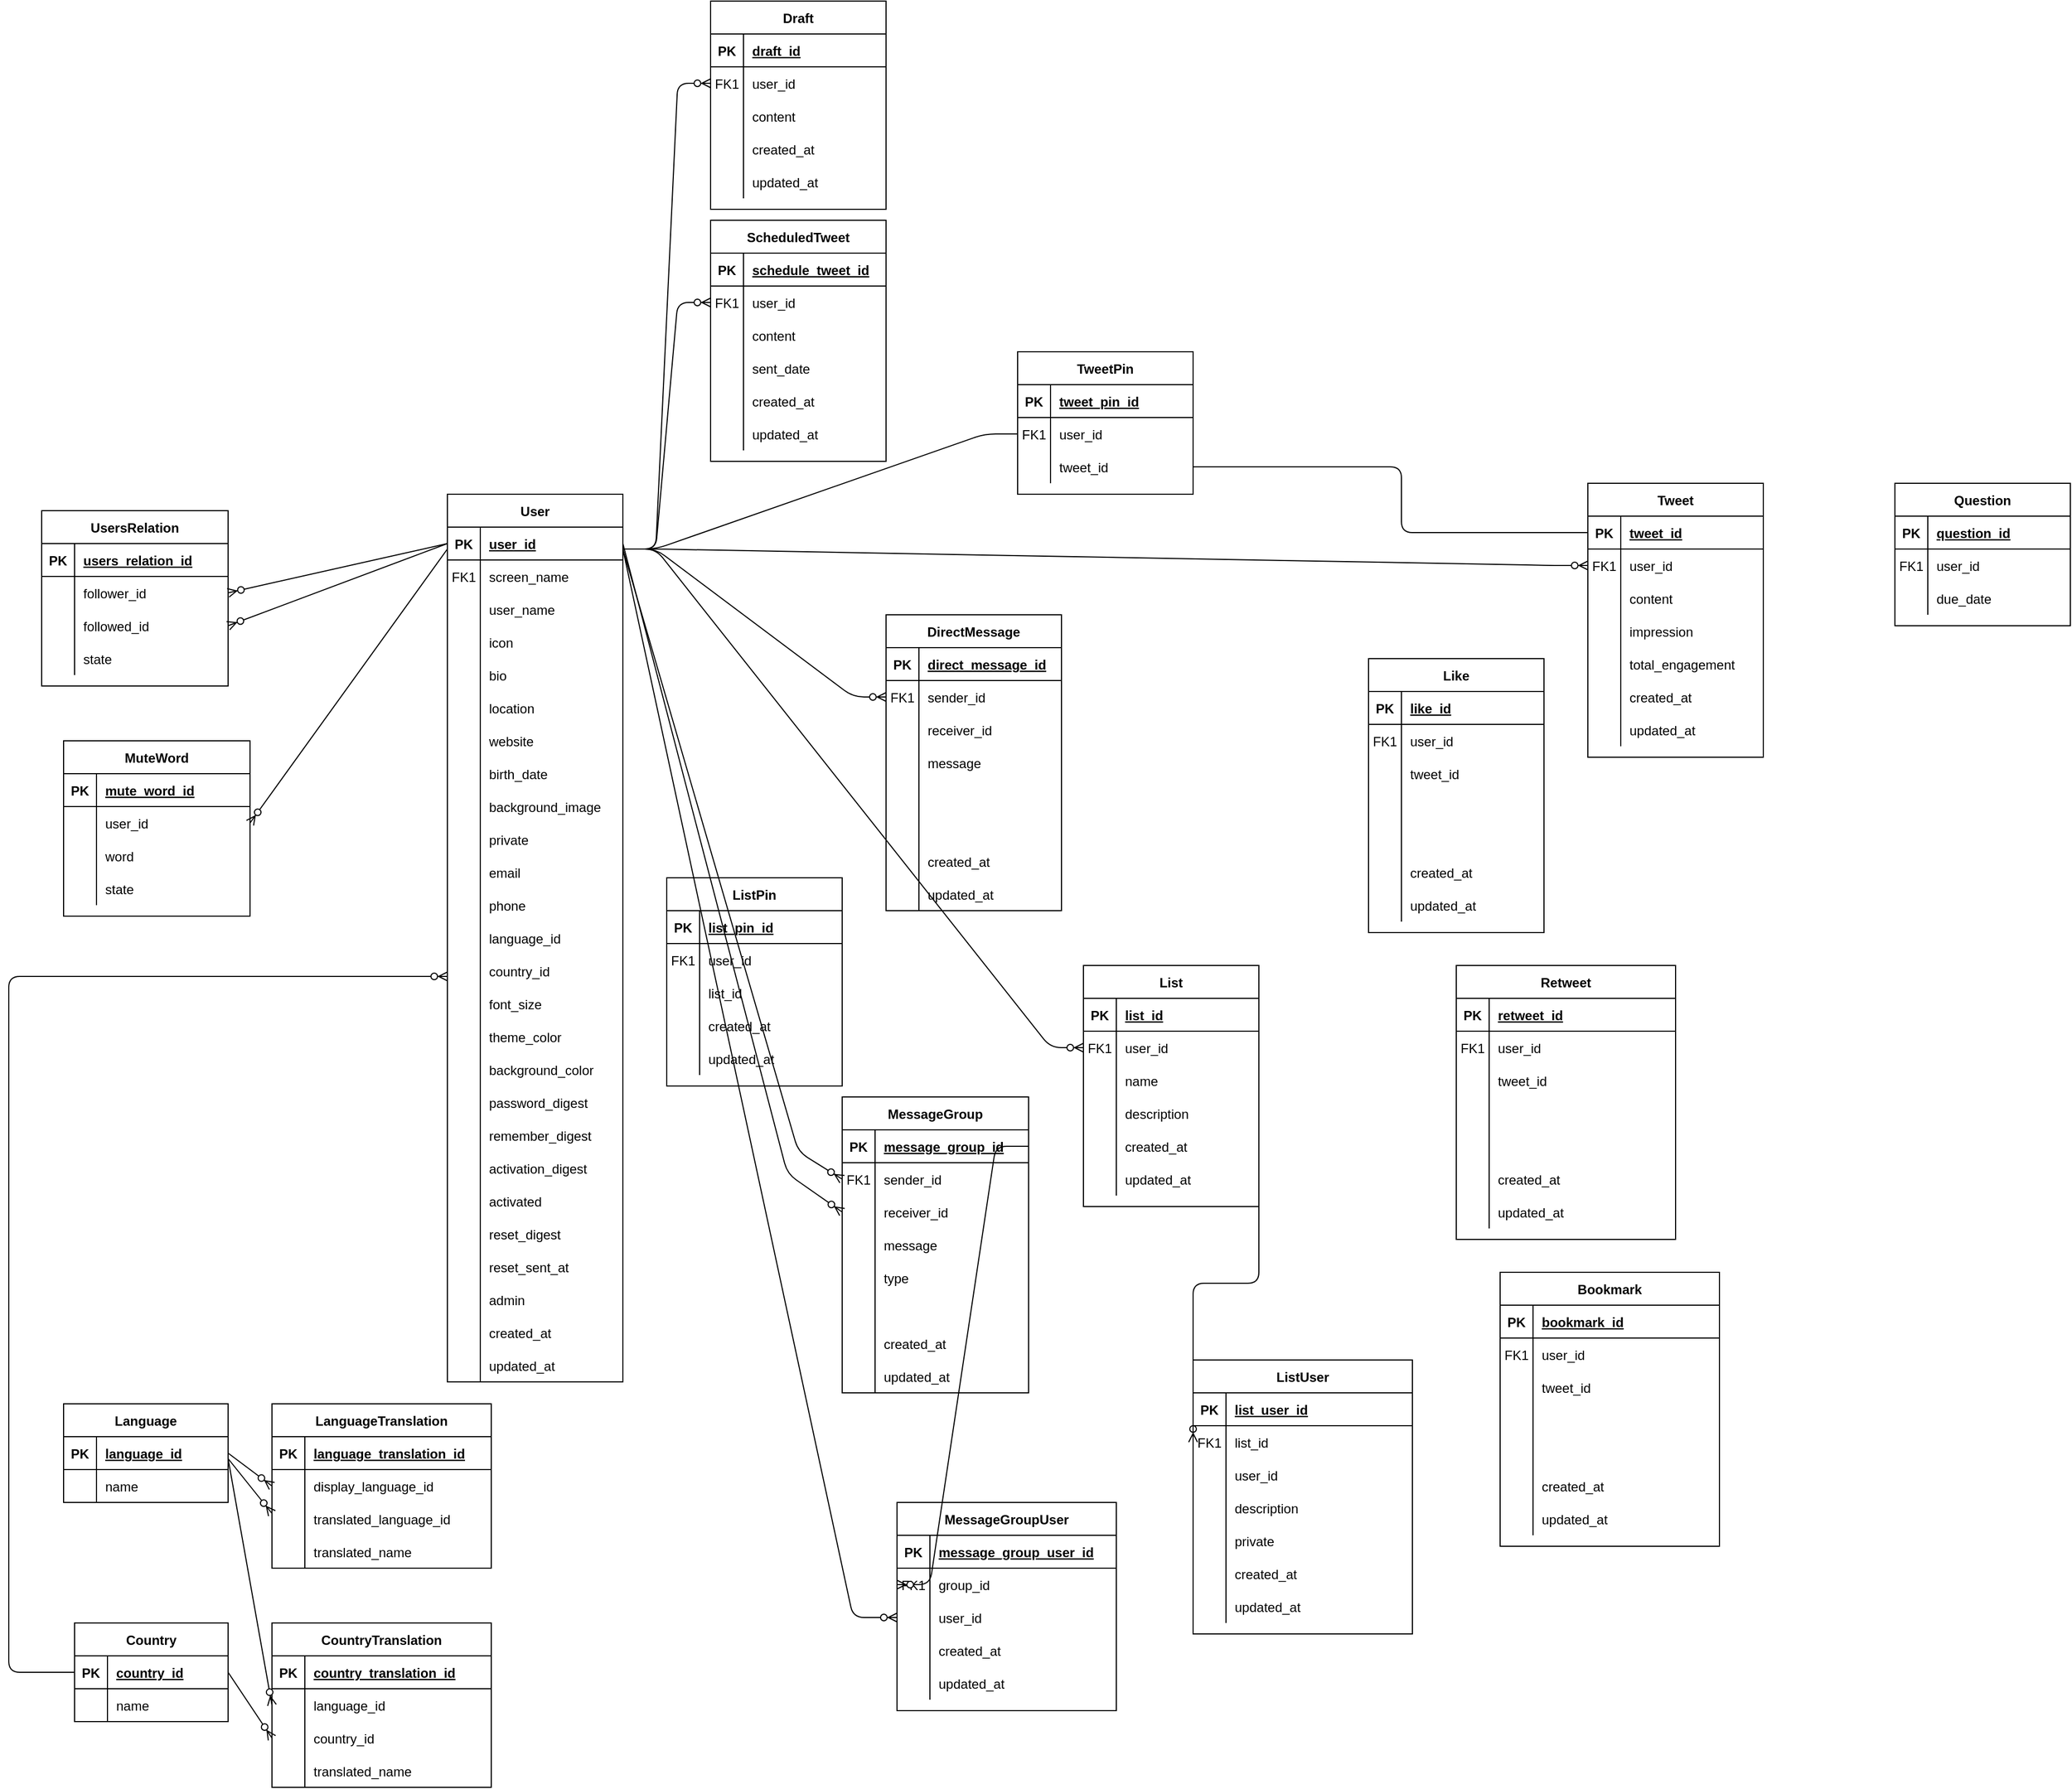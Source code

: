 <mxfile version="13.5.9" type="github">
  <diagram id="R2lEEEUBdFMjLlhIrx00" name="Page-1">
    <mxGraphModel dx="1168" dy="1720" grid="1" gridSize="10" guides="1" tooltips="1" connect="1" arrows="1" fold="1" page="1" pageScale="1" pageWidth="850" pageHeight="1100" math="0" shadow="0" extFonts="Permanent Marker^https://fonts.googleapis.com/css?family=Permanent+Marker">
      <root>
        <mxCell id="0" />
        <mxCell id="1" parent="0" />
        <mxCell id="C-vyLk0tnHw3VtMMgP7b-1" value="" style="endArrow=ERzeroToMany;startArrow=none;endFill=1;startFill=0;entryX=1;entryY=0.5;entryDx=0;entryDy=0;exitX=0;exitY=0.5;exitDx=0;exitDy=0;" parent="1" source="C-vyLk0tnHw3VtMMgP7b-3" target="C-vyLk0tnHw3VtMMgP7b-27" edge="1">
          <mxGeometry width="100" height="100" relative="1" as="geometry">
            <mxPoint x="400" y="210" as="sourcePoint" />
            <mxPoint x="440" y="620" as="targetPoint" />
          </mxGeometry>
        </mxCell>
        <mxCell id="C-vyLk0tnHw3VtMMgP7b-12" value="" style="edgeStyle=entityRelationEdgeStyle;endArrow=ERzeroToMany;startArrow=none;endFill=1;startFill=0;" parent="1" target="C-vyLk0tnHw3VtMMgP7b-17" edge="1">
          <mxGeometry width="100" height="100" relative="1" as="geometry">
            <mxPoint x="600" y="100" as="sourcePoint" />
            <mxPoint x="460" y="205" as="targetPoint" />
          </mxGeometry>
        </mxCell>
        <mxCell id="C-vyLk0tnHw3VtMMgP7b-2" value="User" style="shape=table;startSize=30;container=1;collapsible=1;childLayout=tableLayout;fixedRows=1;rowLines=0;fontStyle=1;align=center;resizeLast=1;" parent="1" vertex="1">
          <mxGeometry x="440" y="50" width="160" height="810" as="geometry" />
        </mxCell>
        <mxCell id="C-vyLk0tnHw3VtMMgP7b-3" value="" style="shape=partialRectangle;collapsible=0;dropTarget=0;pointerEvents=0;fillColor=none;points=[[0,0.5],[1,0.5]];portConstraint=eastwest;top=0;left=0;right=0;bottom=1;" parent="C-vyLk0tnHw3VtMMgP7b-2" vertex="1">
          <mxGeometry y="30" width="160" height="30" as="geometry" />
        </mxCell>
        <mxCell id="C-vyLk0tnHw3VtMMgP7b-4" value="PK" style="shape=partialRectangle;overflow=hidden;connectable=0;fillColor=none;top=0;left=0;bottom=0;right=0;fontStyle=1;" parent="C-vyLk0tnHw3VtMMgP7b-3" vertex="1">
          <mxGeometry width="30" height="30" as="geometry" />
        </mxCell>
        <mxCell id="C-vyLk0tnHw3VtMMgP7b-5" value="user_id" style="shape=partialRectangle;overflow=hidden;connectable=0;fillColor=none;top=0;left=0;bottom=0;right=0;align=left;spacingLeft=6;fontStyle=5;" parent="C-vyLk0tnHw3VtMMgP7b-3" vertex="1">
          <mxGeometry x="30" width="130" height="30" as="geometry" />
        </mxCell>
        <mxCell id="C-vyLk0tnHw3VtMMgP7b-6" value="" style="shape=partialRectangle;collapsible=0;dropTarget=0;pointerEvents=0;fillColor=none;points=[[0,0.5],[1,0.5]];portConstraint=eastwest;top=0;left=0;right=0;bottom=0;" parent="C-vyLk0tnHw3VtMMgP7b-2" vertex="1">
          <mxGeometry y="60" width="160" height="30" as="geometry" />
        </mxCell>
        <mxCell id="C-vyLk0tnHw3VtMMgP7b-7" value="FK1" style="shape=partialRectangle;overflow=hidden;connectable=0;fillColor=none;top=0;left=0;bottom=0;right=0;" parent="C-vyLk0tnHw3VtMMgP7b-6" vertex="1">
          <mxGeometry width="30" height="30" as="geometry" />
        </mxCell>
        <mxCell id="C-vyLk0tnHw3VtMMgP7b-8" value="screen_name" style="shape=partialRectangle;overflow=hidden;connectable=0;fillColor=none;top=0;left=0;bottom=0;right=0;align=left;spacingLeft=6;" parent="C-vyLk0tnHw3VtMMgP7b-6" vertex="1">
          <mxGeometry x="30" width="130" height="30" as="geometry" />
        </mxCell>
        <mxCell id="C-vyLk0tnHw3VtMMgP7b-9" value="" style="shape=partialRectangle;collapsible=0;dropTarget=0;pointerEvents=0;fillColor=none;points=[[0,0.5],[1,0.5]];portConstraint=eastwest;top=0;left=0;right=0;bottom=0;" parent="C-vyLk0tnHw3VtMMgP7b-2" vertex="1">
          <mxGeometry y="90" width="160" height="30" as="geometry" />
        </mxCell>
        <mxCell id="C-vyLk0tnHw3VtMMgP7b-10" value="" style="shape=partialRectangle;overflow=hidden;connectable=0;fillColor=none;top=0;left=0;bottom=0;right=0;" parent="C-vyLk0tnHw3VtMMgP7b-9" vertex="1">
          <mxGeometry width="30" height="30" as="geometry" />
        </mxCell>
        <mxCell id="C-vyLk0tnHw3VtMMgP7b-11" value="user_name" style="shape=partialRectangle;overflow=hidden;connectable=0;fillColor=none;top=0;left=0;bottom=0;right=0;align=left;spacingLeft=6;" parent="C-vyLk0tnHw3VtMMgP7b-9" vertex="1">
          <mxGeometry x="30" width="130" height="30" as="geometry" />
        </mxCell>
        <mxCell id="MOYauLYjmOVEJV4LLfPh-23" style="shape=partialRectangle;collapsible=0;dropTarget=0;pointerEvents=0;fillColor=none;points=[[0,0.5],[1,0.5]];portConstraint=eastwest;top=0;left=0;right=0;bottom=0;" parent="C-vyLk0tnHw3VtMMgP7b-2" vertex="1">
          <mxGeometry y="120" width="160" height="30" as="geometry" />
        </mxCell>
        <mxCell id="MOYauLYjmOVEJV4LLfPh-24" style="shape=partialRectangle;overflow=hidden;connectable=0;fillColor=none;top=0;left=0;bottom=0;right=0;" parent="MOYauLYjmOVEJV4LLfPh-23" vertex="1">
          <mxGeometry width="30" height="30" as="geometry" />
        </mxCell>
        <mxCell id="MOYauLYjmOVEJV4LLfPh-25" value="icon" style="shape=partialRectangle;overflow=hidden;connectable=0;fillColor=none;top=0;left=0;bottom=0;right=0;align=left;spacingLeft=6;" parent="MOYauLYjmOVEJV4LLfPh-23" vertex="1">
          <mxGeometry x="30" width="130" height="30" as="geometry" />
        </mxCell>
        <mxCell id="MOYauLYjmOVEJV4LLfPh-26" style="shape=partialRectangle;collapsible=0;dropTarget=0;pointerEvents=0;fillColor=none;points=[[0,0.5],[1,0.5]];portConstraint=eastwest;top=0;left=0;right=0;bottom=0;" parent="C-vyLk0tnHw3VtMMgP7b-2" vertex="1">
          <mxGeometry y="150" width="160" height="30" as="geometry" />
        </mxCell>
        <mxCell id="MOYauLYjmOVEJV4LLfPh-27" style="shape=partialRectangle;overflow=hidden;connectable=0;fillColor=none;top=0;left=0;bottom=0;right=0;" parent="MOYauLYjmOVEJV4LLfPh-26" vertex="1">
          <mxGeometry width="30" height="30" as="geometry" />
        </mxCell>
        <mxCell id="MOYauLYjmOVEJV4LLfPh-28" value="bio" style="shape=partialRectangle;overflow=hidden;connectable=0;fillColor=none;top=0;left=0;bottom=0;right=0;align=left;spacingLeft=6;" parent="MOYauLYjmOVEJV4LLfPh-26" vertex="1">
          <mxGeometry x="30" width="130" height="30" as="geometry" />
        </mxCell>
        <mxCell id="OAN7TLlv8YvSH3-HHURJ-232" style="shape=partialRectangle;collapsible=0;dropTarget=0;pointerEvents=0;fillColor=none;points=[[0,0.5],[1,0.5]];portConstraint=eastwest;top=0;left=0;right=0;bottom=0;" vertex="1" parent="C-vyLk0tnHw3VtMMgP7b-2">
          <mxGeometry y="180" width="160" height="30" as="geometry" />
        </mxCell>
        <mxCell id="OAN7TLlv8YvSH3-HHURJ-233" style="shape=partialRectangle;overflow=hidden;connectable=0;fillColor=none;top=0;left=0;bottom=0;right=0;" vertex="1" parent="OAN7TLlv8YvSH3-HHURJ-232">
          <mxGeometry width="30" height="30" as="geometry" />
        </mxCell>
        <mxCell id="OAN7TLlv8YvSH3-HHURJ-234" value="location" style="shape=partialRectangle;overflow=hidden;connectable=0;fillColor=none;top=0;left=0;bottom=0;right=0;align=left;spacingLeft=6;" vertex="1" parent="OAN7TLlv8YvSH3-HHURJ-232">
          <mxGeometry x="30" width="130" height="30" as="geometry" />
        </mxCell>
        <mxCell id="OAN7TLlv8YvSH3-HHURJ-229" style="shape=partialRectangle;collapsible=0;dropTarget=0;pointerEvents=0;fillColor=none;points=[[0,0.5],[1,0.5]];portConstraint=eastwest;top=0;left=0;right=0;bottom=0;" vertex="1" parent="C-vyLk0tnHw3VtMMgP7b-2">
          <mxGeometry y="210" width="160" height="30" as="geometry" />
        </mxCell>
        <mxCell id="OAN7TLlv8YvSH3-HHURJ-230" style="shape=partialRectangle;overflow=hidden;connectable=0;fillColor=none;top=0;left=0;bottom=0;right=0;" vertex="1" parent="OAN7TLlv8YvSH3-HHURJ-229">
          <mxGeometry width="30" height="30" as="geometry" />
        </mxCell>
        <mxCell id="OAN7TLlv8YvSH3-HHURJ-231" value="website" style="shape=partialRectangle;overflow=hidden;connectable=0;fillColor=none;top=0;left=0;bottom=0;right=0;align=left;spacingLeft=6;" vertex="1" parent="OAN7TLlv8YvSH3-HHURJ-229">
          <mxGeometry x="30" width="130" height="30" as="geometry" />
        </mxCell>
        <mxCell id="MOYauLYjmOVEJV4LLfPh-29" style="shape=partialRectangle;collapsible=0;dropTarget=0;pointerEvents=0;fillColor=none;points=[[0,0.5],[1,0.5]];portConstraint=eastwest;top=0;left=0;right=0;bottom=0;" parent="C-vyLk0tnHw3VtMMgP7b-2" vertex="1">
          <mxGeometry y="240" width="160" height="30" as="geometry" />
        </mxCell>
        <mxCell id="MOYauLYjmOVEJV4LLfPh-30" style="shape=partialRectangle;overflow=hidden;connectable=0;fillColor=none;top=0;left=0;bottom=0;right=0;" parent="MOYauLYjmOVEJV4LLfPh-29" vertex="1">
          <mxGeometry width="30" height="30" as="geometry" />
        </mxCell>
        <mxCell id="MOYauLYjmOVEJV4LLfPh-31" value="birth_date" style="shape=partialRectangle;overflow=hidden;connectable=0;fillColor=none;top=0;left=0;bottom=0;right=0;align=left;spacingLeft=6;" parent="MOYauLYjmOVEJV4LLfPh-29" vertex="1">
          <mxGeometry x="30" width="130" height="30" as="geometry" />
        </mxCell>
        <mxCell id="MOYauLYjmOVEJV4LLfPh-32" style="shape=partialRectangle;collapsible=0;dropTarget=0;pointerEvents=0;fillColor=none;points=[[0,0.5],[1,0.5]];portConstraint=eastwest;top=0;left=0;right=0;bottom=0;" parent="C-vyLk0tnHw3VtMMgP7b-2" vertex="1">
          <mxGeometry y="270" width="160" height="30" as="geometry" />
        </mxCell>
        <mxCell id="MOYauLYjmOVEJV4LLfPh-33" style="shape=partialRectangle;overflow=hidden;connectable=0;fillColor=none;top=0;left=0;bottom=0;right=0;" parent="MOYauLYjmOVEJV4LLfPh-32" vertex="1">
          <mxGeometry width="30" height="30" as="geometry" />
        </mxCell>
        <mxCell id="MOYauLYjmOVEJV4LLfPh-34" value="background_image" style="shape=partialRectangle;overflow=hidden;connectable=0;fillColor=none;top=0;left=0;bottom=0;right=0;align=left;spacingLeft=6;" parent="MOYauLYjmOVEJV4LLfPh-32" vertex="1">
          <mxGeometry x="30" width="130" height="30" as="geometry" />
        </mxCell>
        <mxCell id="n-NUDOcbSABFjQ5p-tqS-4" style="shape=partialRectangle;collapsible=0;dropTarget=0;pointerEvents=0;fillColor=none;points=[[0,0.5],[1,0.5]];portConstraint=eastwest;top=0;left=0;right=0;bottom=0;" parent="C-vyLk0tnHw3VtMMgP7b-2" vertex="1">
          <mxGeometry y="300" width="160" height="30" as="geometry" />
        </mxCell>
        <mxCell id="n-NUDOcbSABFjQ5p-tqS-5" style="shape=partialRectangle;overflow=hidden;connectable=0;fillColor=none;top=0;left=0;bottom=0;right=0;" parent="n-NUDOcbSABFjQ5p-tqS-4" vertex="1">
          <mxGeometry width="30" height="30" as="geometry" />
        </mxCell>
        <mxCell id="n-NUDOcbSABFjQ5p-tqS-6" value="private" style="shape=partialRectangle;overflow=hidden;connectable=0;fillColor=none;top=0;left=0;bottom=0;right=0;align=left;spacingLeft=6;" parent="n-NUDOcbSABFjQ5p-tqS-4" vertex="1">
          <mxGeometry x="30" width="130" height="30" as="geometry" />
        </mxCell>
        <mxCell id="OAN7TLlv8YvSH3-HHURJ-1" style="shape=partialRectangle;collapsible=0;dropTarget=0;pointerEvents=0;fillColor=none;points=[[0,0.5],[1,0.5]];portConstraint=eastwest;top=0;left=0;right=0;bottom=0;" vertex="1" parent="C-vyLk0tnHw3VtMMgP7b-2">
          <mxGeometry y="330" width="160" height="30" as="geometry" />
        </mxCell>
        <mxCell id="OAN7TLlv8YvSH3-HHURJ-2" style="shape=partialRectangle;overflow=hidden;connectable=0;fillColor=none;top=0;left=0;bottom=0;right=0;" vertex="1" parent="OAN7TLlv8YvSH3-HHURJ-1">
          <mxGeometry width="30" height="30" as="geometry" />
        </mxCell>
        <mxCell id="OAN7TLlv8YvSH3-HHURJ-3" value="email" style="shape=partialRectangle;overflow=hidden;connectable=0;fillColor=none;top=0;left=0;bottom=0;right=0;align=left;spacingLeft=6;" vertex="1" parent="OAN7TLlv8YvSH3-HHURJ-1">
          <mxGeometry x="30" width="130" height="30" as="geometry" />
        </mxCell>
        <mxCell id="OAN7TLlv8YvSH3-HHURJ-4" style="shape=partialRectangle;collapsible=0;dropTarget=0;pointerEvents=0;fillColor=none;points=[[0,0.5],[1,0.5]];portConstraint=eastwest;top=0;left=0;right=0;bottom=0;" vertex="1" parent="C-vyLk0tnHw3VtMMgP7b-2">
          <mxGeometry y="360" width="160" height="30" as="geometry" />
        </mxCell>
        <mxCell id="OAN7TLlv8YvSH3-HHURJ-5" style="shape=partialRectangle;overflow=hidden;connectable=0;fillColor=none;top=0;left=0;bottom=0;right=0;" vertex="1" parent="OAN7TLlv8YvSH3-HHURJ-4">
          <mxGeometry width="30" height="30" as="geometry" />
        </mxCell>
        <mxCell id="OAN7TLlv8YvSH3-HHURJ-6" value="phone" style="shape=partialRectangle;overflow=hidden;connectable=0;fillColor=none;top=0;left=0;bottom=0;right=0;align=left;spacingLeft=6;" vertex="1" parent="OAN7TLlv8YvSH3-HHURJ-4">
          <mxGeometry x="30" width="130" height="30" as="geometry" />
        </mxCell>
        <mxCell id="OAN7TLlv8YvSH3-HHURJ-251" style="shape=partialRectangle;collapsible=0;dropTarget=0;pointerEvents=0;fillColor=none;points=[[0,0.5],[1,0.5]];portConstraint=eastwest;top=0;left=0;right=0;bottom=0;" vertex="1" parent="C-vyLk0tnHw3VtMMgP7b-2">
          <mxGeometry y="390" width="160" height="30" as="geometry" />
        </mxCell>
        <mxCell id="OAN7TLlv8YvSH3-HHURJ-252" style="shape=partialRectangle;overflow=hidden;connectable=0;fillColor=none;top=0;left=0;bottom=0;right=0;" vertex="1" parent="OAN7TLlv8YvSH3-HHURJ-251">
          <mxGeometry width="30" height="30" as="geometry" />
        </mxCell>
        <mxCell id="OAN7TLlv8YvSH3-HHURJ-253" value="language_id" style="shape=partialRectangle;overflow=hidden;connectable=0;fillColor=none;top=0;left=0;bottom=0;right=0;align=left;spacingLeft=6;" vertex="1" parent="OAN7TLlv8YvSH3-HHURJ-251">
          <mxGeometry x="30" width="130" height="30" as="geometry" />
        </mxCell>
        <mxCell id="OAN7TLlv8YvSH3-HHURJ-254" style="shape=partialRectangle;collapsible=0;dropTarget=0;pointerEvents=0;fillColor=none;points=[[0,0.5],[1,0.5]];portConstraint=eastwest;top=0;left=0;right=0;bottom=0;" vertex="1" parent="C-vyLk0tnHw3VtMMgP7b-2">
          <mxGeometry y="420" width="160" height="30" as="geometry" />
        </mxCell>
        <mxCell id="OAN7TLlv8YvSH3-HHURJ-255" style="shape=partialRectangle;overflow=hidden;connectable=0;fillColor=none;top=0;left=0;bottom=0;right=0;" vertex="1" parent="OAN7TLlv8YvSH3-HHURJ-254">
          <mxGeometry width="30" height="30" as="geometry" />
        </mxCell>
        <mxCell id="OAN7TLlv8YvSH3-HHURJ-256" value="country_id" style="shape=partialRectangle;overflow=hidden;connectable=0;fillColor=none;top=0;left=0;bottom=0;right=0;align=left;spacingLeft=6;" vertex="1" parent="OAN7TLlv8YvSH3-HHURJ-254">
          <mxGeometry x="30" width="130" height="30" as="geometry" />
        </mxCell>
        <mxCell id="OAN7TLlv8YvSH3-HHURJ-283" style="shape=partialRectangle;collapsible=0;dropTarget=0;pointerEvents=0;fillColor=none;points=[[0,0.5],[1,0.5]];portConstraint=eastwest;top=0;left=0;right=0;bottom=0;" vertex="1" parent="C-vyLk0tnHw3VtMMgP7b-2">
          <mxGeometry y="450" width="160" height="30" as="geometry" />
        </mxCell>
        <mxCell id="OAN7TLlv8YvSH3-HHURJ-284" style="shape=partialRectangle;overflow=hidden;connectable=0;fillColor=none;top=0;left=0;bottom=0;right=0;" vertex="1" parent="OAN7TLlv8YvSH3-HHURJ-283">
          <mxGeometry width="30" height="30" as="geometry" />
        </mxCell>
        <mxCell id="OAN7TLlv8YvSH3-HHURJ-285" value="font_size" style="shape=partialRectangle;overflow=hidden;connectable=0;fillColor=none;top=0;left=0;bottom=0;right=0;align=left;spacingLeft=6;" vertex="1" parent="OAN7TLlv8YvSH3-HHURJ-283">
          <mxGeometry x="30" width="130" height="30" as="geometry" />
        </mxCell>
        <mxCell id="OAN7TLlv8YvSH3-HHURJ-280" style="shape=partialRectangle;collapsible=0;dropTarget=0;pointerEvents=0;fillColor=none;points=[[0,0.5],[1,0.5]];portConstraint=eastwest;top=0;left=0;right=0;bottom=0;" vertex="1" parent="C-vyLk0tnHw3VtMMgP7b-2">
          <mxGeometry y="480" width="160" height="30" as="geometry" />
        </mxCell>
        <mxCell id="OAN7TLlv8YvSH3-HHURJ-281" style="shape=partialRectangle;overflow=hidden;connectable=0;fillColor=none;top=0;left=0;bottom=0;right=0;" vertex="1" parent="OAN7TLlv8YvSH3-HHURJ-280">
          <mxGeometry width="30" height="30" as="geometry" />
        </mxCell>
        <mxCell id="OAN7TLlv8YvSH3-HHURJ-282" value="theme_color" style="shape=partialRectangle;overflow=hidden;connectable=0;fillColor=none;top=0;left=0;bottom=0;right=0;align=left;spacingLeft=6;" vertex="1" parent="OAN7TLlv8YvSH3-HHURJ-280">
          <mxGeometry x="30" width="130" height="30" as="geometry" />
        </mxCell>
        <mxCell id="OAN7TLlv8YvSH3-HHURJ-277" style="shape=partialRectangle;collapsible=0;dropTarget=0;pointerEvents=0;fillColor=none;points=[[0,0.5],[1,0.5]];portConstraint=eastwest;top=0;left=0;right=0;bottom=0;" vertex="1" parent="C-vyLk0tnHw3VtMMgP7b-2">
          <mxGeometry y="510" width="160" height="30" as="geometry" />
        </mxCell>
        <mxCell id="OAN7TLlv8YvSH3-HHURJ-278" style="shape=partialRectangle;overflow=hidden;connectable=0;fillColor=none;top=0;left=0;bottom=0;right=0;" vertex="1" parent="OAN7TLlv8YvSH3-HHURJ-277">
          <mxGeometry width="30" height="30" as="geometry" />
        </mxCell>
        <mxCell id="OAN7TLlv8YvSH3-HHURJ-279" value="background_color" style="shape=partialRectangle;overflow=hidden;connectable=0;fillColor=none;top=0;left=0;bottom=0;right=0;align=left;spacingLeft=6;" vertex="1" parent="OAN7TLlv8YvSH3-HHURJ-277">
          <mxGeometry x="30" width="130" height="30" as="geometry" />
        </mxCell>
        <mxCell id="n-NUDOcbSABFjQ5p-tqS-1" style="shape=partialRectangle;collapsible=0;dropTarget=0;pointerEvents=0;fillColor=none;points=[[0,0.5],[1,0.5]];portConstraint=eastwest;top=0;left=0;right=0;bottom=0;" parent="C-vyLk0tnHw3VtMMgP7b-2" vertex="1">
          <mxGeometry y="540" width="160" height="30" as="geometry" />
        </mxCell>
        <mxCell id="n-NUDOcbSABFjQ5p-tqS-2" style="shape=partialRectangle;overflow=hidden;connectable=0;fillColor=none;top=0;left=0;bottom=0;right=0;" parent="n-NUDOcbSABFjQ5p-tqS-1" vertex="1">
          <mxGeometry width="30" height="30" as="geometry" />
        </mxCell>
        <mxCell id="n-NUDOcbSABFjQ5p-tqS-3" value="password_digest" style="shape=partialRectangle;overflow=hidden;connectable=0;fillColor=none;top=0;left=0;bottom=0;right=0;align=left;spacingLeft=6;" parent="n-NUDOcbSABFjQ5p-tqS-1" vertex="1">
          <mxGeometry x="30" width="130" height="30" as="geometry" />
        </mxCell>
        <mxCell id="n-NUDOcbSABFjQ5p-tqS-7" style="shape=partialRectangle;collapsible=0;dropTarget=0;pointerEvents=0;fillColor=none;points=[[0,0.5],[1,0.5]];portConstraint=eastwest;top=0;left=0;right=0;bottom=0;" parent="C-vyLk0tnHw3VtMMgP7b-2" vertex="1">
          <mxGeometry y="570" width="160" height="30" as="geometry" />
        </mxCell>
        <mxCell id="n-NUDOcbSABFjQ5p-tqS-8" style="shape=partialRectangle;overflow=hidden;connectable=0;fillColor=none;top=0;left=0;bottom=0;right=0;" parent="n-NUDOcbSABFjQ5p-tqS-7" vertex="1">
          <mxGeometry width="30" height="30" as="geometry" />
        </mxCell>
        <mxCell id="n-NUDOcbSABFjQ5p-tqS-9" value="remember_digest" style="shape=partialRectangle;overflow=hidden;connectable=0;fillColor=none;top=0;left=0;bottom=0;right=0;align=left;spacingLeft=6;" parent="n-NUDOcbSABFjQ5p-tqS-7" vertex="1">
          <mxGeometry x="30" width="130" height="30" as="geometry" />
        </mxCell>
        <mxCell id="OAN7TLlv8YvSH3-HHURJ-7" style="shape=partialRectangle;collapsible=0;dropTarget=0;pointerEvents=0;fillColor=none;points=[[0,0.5],[1,0.5]];portConstraint=eastwest;top=0;left=0;right=0;bottom=0;" vertex="1" parent="C-vyLk0tnHw3VtMMgP7b-2">
          <mxGeometry y="600" width="160" height="30" as="geometry" />
        </mxCell>
        <mxCell id="OAN7TLlv8YvSH3-HHURJ-8" style="shape=partialRectangle;overflow=hidden;connectable=0;fillColor=none;top=0;left=0;bottom=0;right=0;" vertex="1" parent="OAN7TLlv8YvSH3-HHURJ-7">
          <mxGeometry width="30" height="30" as="geometry" />
        </mxCell>
        <mxCell id="OAN7TLlv8YvSH3-HHURJ-9" value="activation_digest" style="shape=partialRectangle;overflow=hidden;connectable=0;fillColor=none;top=0;left=0;bottom=0;right=0;align=left;spacingLeft=6;" vertex="1" parent="OAN7TLlv8YvSH3-HHURJ-7">
          <mxGeometry x="30" width="130" height="30" as="geometry" />
        </mxCell>
        <mxCell id="OAN7TLlv8YvSH3-HHURJ-10" style="shape=partialRectangle;collapsible=0;dropTarget=0;pointerEvents=0;fillColor=none;points=[[0,0.5],[1,0.5]];portConstraint=eastwest;top=0;left=0;right=0;bottom=0;" vertex="1" parent="C-vyLk0tnHw3VtMMgP7b-2">
          <mxGeometry y="630" width="160" height="30" as="geometry" />
        </mxCell>
        <mxCell id="OAN7TLlv8YvSH3-HHURJ-11" style="shape=partialRectangle;overflow=hidden;connectable=0;fillColor=none;top=0;left=0;bottom=0;right=0;" vertex="1" parent="OAN7TLlv8YvSH3-HHURJ-10">
          <mxGeometry width="30" height="30" as="geometry" />
        </mxCell>
        <mxCell id="OAN7TLlv8YvSH3-HHURJ-12" value="activated" style="shape=partialRectangle;overflow=hidden;connectable=0;fillColor=none;top=0;left=0;bottom=0;right=0;align=left;spacingLeft=6;" vertex="1" parent="OAN7TLlv8YvSH3-HHURJ-10">
          <mxGeometry x="30" width="130" height="30" as="geometry" />
        </mxCell>
        <mxCell id="OAN7TLlv8YvSH3-HHURJ-13" style="shape=partialRectangle;collapsible=0;dropTarget=0;pointerEvents=0;fillColor=none;points=[[0,0.5],[1,0.5]];portConstraint=eastwest;top=0;left=0;right=0;bottom=0;" vertex="1" parent="C-vyLk0tnHw3VtMMgP7b-2">
          <mxGeometry y="660" width="160" height="30" as="geometry" />
        </mxCell>
        <mxCell id="OAN7TLlv8YvSH3-HHURJ-14" style="shape=partialRectangle;overflow=hidden;connectable=0;fillColor=none;top=0;left=0;bottom=0;right=0;" vertex="1" parent="OAN7TLlv8YvSH3-HHURJ-13">
          <mxGeometry width="30" height="30" as="geometry" />
        </mxCell>
        <mxCell id="OAN7TLlv8YvSH3-HHURJ-15" value="reset_digest" style="shape=partialRectangle;overflow=hidden;connectable=0;fillColor=none;top=0;left=0;bottom=0;right=0;align=left;spacingLeft=6;" vertex="1" parent="OAN7TLlv8YvSH3-HHURJ-13">
          <mxGeometry x="30" width="130" height="30" as="geometry" />
        </mxCell>
        <mxCell id="OAN7TLlv8YvSH3-HHURJ-16" style="shape=partialRectangle;collapsible=0;dropTarget=0;pointerEvents=0;fillColor=none;points=[[0,0.5],[1,0.5]];portConstraint=eastwest;top=0;left=0;right=0;bottom=0;" vertex="1" parent="C-vyLk0tnHw3VtMMgP7b-2">
          <mxGeometry y="690" width="160" height="30" as="geometry" />
        </mxCell>
        <mxCell id="OAN7TLlv8YvSH3-HHURJ-17" style="shape=partialRectangle;overflow=hidden;connectable=0;fillColor=none;top=0;left=0;bottom=0;right=0;" vertex="1" parent="OAN7TLlv8YvSH3-HHURJ-16">
          <mxGeometry width="30" height="30" as="geometry" />
        </mxCell>
        <mxCell id="OAN7TLlv8YvSH3-HHURJ-18" value="reset_sent_at" style="shape=partialRectangle;overflow=hidden;connectable=0;fillColor=none;top=0;left=0;bottom=0;right=0;align=left;spacingLeft=6;" vertex="1" parent="OAN7TLlv8YvSH3-HHURJ-16">
          <mxGeometry x="30" width="130" height="30" as="geometry" />
        </mxCell>
        <mxCell id="OAN7TLlv8YvSH3-HHURJ-19" style="shape=partialRectangle;collapsible=0;dropTarget=0;pointerEvents=0;fillColor=none;points=[[0,0.5],[1,0.5]];portConstraint=eastwest;top=0;left=0;right=0;bottom=0;" vertex="1" parent="C-vyLk0tnHw3VtMMgP7b-2">
          <mxGeometry y="720" width="160" height="30" as="geometry" />
        </mxCell>
        <mxCell id="OAN7TLlv8YvSH3-HHURJ-20" style="shape=partialRectangle;overflow=hidden;connectable=0;fillColor=none;top=0;left=0;bottom=0;right=0;" vertex="1" parent="OAN7TLlv8YvSH3-HHURJ-19">
          <mxGeometry width="30" height="30" as="geometry" />
        </mxCell>
        <mxCell id="OAN7TLlv8YvSH3-HHURJ-21" value="admin" style="shape=partialRectangle;overflow=hidden;connectable=0;fillColor=none;top=0;left=0;bottom=0;right=0;align=left;spacingLeft=6;" vertex="1" parent="OAN7TLlv8YvSH3-HHURJ-19">
          <mxGeometry x="30" width="130" height="30" as="geometry" />
        </mxCell>
        <mxCell id="MOYauLYjmOVEJV4LLfPh-35" style="shape=partialRectangle;collapsible=0;dropTarget=0;pointerEvents=0;fillColor=none;points=[[0,0.5],[1,0.5]];portConstraint=eastwest;top=0;left=0;right=0;bottom=0;" parent="C-vyLk0tnHw3VtMMgP7b-2" vertex="1">
          <mxGeometry y="750" width="160" height="30" as="geometry" />
        </mxCell>
        <mxCell id="MOYauLYjmOVEJV4LLfPh-36" style="shape=partialRectangle;overflow=hidden;connectable=0;fillColor=none;top=0;left=0;bottom=0;right=0;" parent="MOYauLYjmOVEJV4LLfPh-35" vertex="1">
          <mxGeometry width="30" height="30" as="geometry" />
        </mxCell>
        <mxCell id="MOYauLYjmOVEJV4LLfPh-37" value="created_at" style="shape=partialRectangle;overflow=hidden;connectable=0;fillColor=none;top=0;left=0;bottom=0;right=0;align=left;spacingLeft=6;" parent="MOYauLYjmOVEJV4LLfPh-35" vertex="1">
          <mxGeometry x="30" width="130" height="30" as="geometry" />
        </mxCell>
        <mxCell id="MOYauLYjmOVEJV4LLfPh-38" style="shape=partialRectangle;collapsible=0;dropTarget=0;pointerEvents=0;fillColor=none;points=[[0,0.5],[1,0.5]];portConstraint=eastwest;top=0;left=0;right=0;bottom=0;" parent="C-vyLk0tnHw3VtMMgP7b-2" vertex="1">
          <mxGeometry y="780" width="160" height="30" as="geometry" />
        </mxCell>
        <mxCell id="MOYauLYjmOVEJV4LLfPh-39" style="shape=partialRectangle;overflow=hidden;connectable=0;fillColor=none;top=0;left=0;bottom=0;right=0;" parent="MOYauLYjmOVEJV4LLfPh-38" vertex="1">
          <mxGeometry width="30" height="30" as="geometry" />
        </mxCell>
        <mxCell id="MOYauLYjmOVEJV4LLfPh-40" value="updated_at" style="shape=partialRectangle;overflow=hidden;connectable=0;fillColor=none;top=0;left=0;bottom=0;right=0;align=left;spacingLeft=6;" parent="MOYauLYjmOVEJV4LLfPh-38" vertex="1">
          <mxGeometry x="30" width="130" height="30" as="geometry" />
        </mxCell>
        <mxCell id="OAN7TLlv8YvSH3-HHURJ-108" value="" style="edgeStyle=entityRelationEdgeStyle;endArrow=ERzeroToMany;startArrow=none;endFill=1;startFill=0;entryX=0;entryY=0.5;entryDx=0;entryDy=0;" edge="1" parent="1" target="OAN7TLlv8YvSH3-HHURJ-26">
          <mxGeometry width="100" height="100" relative="1" as="geometry">
            <mxPoint x="600" y="100" as="sourcePoint" />
            <mxPoint x="1060" y="120" as="targetPoint" />
          </mxGeometry>
        </mxCell>
        <mxCell id="OAN7TLlv8YvSH3-HHURJ-109" value="" style="edgeStyle=elbowEdgeStyle;endArrow=ERzeroToMany;startArrow=none;endFill=1;startFill=0;entryX=0;entryY=0.5;entryDx=0;entryDy=0;exitX=1;exitY=0.5;exitDx=0;exitDy=0;elbow=vertical;" edge="1" parent="1" source="OAN7TLlv8YvSH3-HHURJ-23" target="OAN7TLlv8YvSH3-HHURJ-69">
          <mxGeometry width="100" height="100" relative="1" as="geometry">
            <mxPoint x="860" y="730" as="sourcePoint" />
            <mxPoint x="1240" y="1220" as="targetPoint" />
            <Array as="points">
              <mxPoint x="1070" y="770" />
            </Array>
          </mxGeometry>
        </mxCell>
        <mxCell id="C-vyLk0tnHw3VtMMgP7b-23" value="UsersRelation" style="shape=table;startSize=30;container=1;collapsible=1;childLayout=tableLayout;fixedRows=1;rowLines=0;fontStyle=1;align=center;resizeLast=1;" parent="1" vertex="1">
          <mxGeometry x="70" y="65" width="170" height="160" as="geometry" />
        </mxCell>
        <mxCell id="C-vyLk0tnHw3VtMMgP7b-24" value="" style="shape=partialRectangle;collapsible=0;dropTarget=0;pointerEvents=0;fillColor=none;points=[[0,0.5],[1,0.5]];portConstraint=eastwest;top=0;left=0;right=0;bottom=1;" parent="C-vyLk0tnHw3VtMMgP7b-23" vertex="1">
          <mxGeometry y="30" width="170" height="30" as="geometry" />
        </mxCell>
        <mxCell id="C-vyLk0tnHw3VtMMgP7b-25" value="PK" style="shape=partialRectangle;overflow=hidden;connectable=0;fillColor=none;top=0;left=0;bottom=0;right=0;fontStyle=1;" parent="C-vyLk0tnHw3VtMMgP7b-24" vertex="1">
          <mxGeometry width="30" height="30" as="geometry" />
        </mxCell>
        <mxCell id="C-vyLk0tnHw3VtMMgP7b-26" value="users_relation_id" style="shape=partialRectangle;overflow=hidden;connectable=0;fillColor=none;top=0;left=0;bottom=0;right=0;align=left;spacingLeft=6;fontStyle=5;" parent="C-vyLk0tnHw3VtMMgP7b-24" vertex="1">
          <mxGeometry x="30" width="140" height="30" as="geometry" />
        </mxCell>
        <mxCell id="C-vyLk0tnHw3VtMMgP7b-27" value="" style="shape=partialRectangle;collapsible=0;dropTarget=0;pointerEvents=0;fillColor=none;points=[[0,0.5],[1,0.5]];portConstraint=eastwest;top=0;left=0;right=0;bottom=0;" parent="C-vyLk0tnHw3VtMMgP7b-23" vertex="1">
          <mxGeometry y="60" width="170" height="30" as="geometry" />
        </mxCell>
        <mxCell id="C-vyLk0tnHw3VtMMgP7b-28" value="" style="shape=partialRectangle;overflow=hidden;connectable=0;fillColor=none;top=0;left=0;bottom=0;right=0;" parent="C-vyLk0tnHw3VtMMgP7b-27" vertex="1">
          <mxGeometry width="30" height="30" as="geometry" />
        </mxCell>
        <mxCell id="C-vyLk0tnHw3VtMMgP7b-29" value="follower_id" style="shape=partialRectangle;overflow=hidden;connectable=0;fillColor=none;top=0;left=0;bottom=0;right=0;align=left;spacingLeft=6;" parent="C-vyLk0tnHw3VtMMgP7b-27" vertex="1">
          <mxGeometry x="30" width="140" height="30" as="geometry" />
        </mxCell>
        <mxCell id="OAN7TLlv8YvSH3-HHURJ-175" style="shape=partialRectangle;collapsible=0;dropTarget=0;pointerEvents=0;fillColor=none;points=[[0,0.5],[1,0.5]];portConstraint=eastwest;top=0;left=0;right=0;bottom=0;" vertex="1" parent="C-vyLk0tnHw3VtMMgP7b-23">
          <mxGeometry y="90" width="170" height="30" as="geometry" />
        </mxCell>
        <mxCell id="OAN7TLlv8YvSH3-HHURJ-176" style="shape=partialRectangle;overflow=hidden;connectable=0;fillColor=none;top=0;left=0;bottom=0;right=0;" vertex="1" parent="OAN7TLlv8YvSH3-HHURJ-175">
          <mxGeometry width="30" height="30" as="geometry" />
        </mxCell>
        <mxCell id="OAN7TLlv8YvSH3-HHURJ-177" value="followed_id" style="shape=partialRectangle;overflow=hidden;connectable=0;fillColor=none;top=0;left=0;bottom=0;right=0;align=left;spacingLeft=6;" vertex="1" parent="OAN7TLlv8YvSH3-HHURJ-175">
          <mxGeometry x="30" width="140" height="30" as="geometry" />
        </mxCell>
        <mxCell id="OAN7TLlv8YvSH3-HHURJ-235" style="shape=partialRectangle;collapsible=0;dropTarget=0;pointerEvents=0;fillColor=none;points=[[0,0.5],[1,0.5]];portConstraint=eastwest;top=0;left=0;right=0;bottom=0;" vertex="1" parent="C-vyLk0tnHw3VtMMgP7b-23">
          <mxGeometry y="120" width="170" height="30" as="geometry" />
        </mxCell>
        <mxCell id="OAN7TLlv8YvSH3-HHURJ-236" style="shape=partialRectangle;overflow=hidden;connectable=0;fillColor=none;top=0;left=0;bottom=0;right=0;" vertex="1" parent="OAN7TLlv8YvSH3-HHURJ-235">
          <mxGeometry width="30" height="30" as="geometry" />
        </mxCell>
        <mxCell id="OAN7TLlv8YvSH3-HHURJ-237" value="state" style="shape=partialRectangle;overflow=hidden;connectable=0;fillColor=none;top=0;left=0;bottom=0;right=0;align=left;spacingLeft=6;" vertex="1" parent="OAN7TLlv8YvSH3-HHURJ-235">
          <mxGeometry x="30" width="140" height="30" as="geometry" />
        </mxCell>
        <mxCell id="OAN7TLlv8YvSH3-HHURJ-238" value="MuteWord" style="shape=table;startSize=30;container=1;collapsible=1;childLayout=tableLayout;fixedRows=1;rowLines=0;fontStyle=1;align=center;resizeLast=1;" vertex="1" parent="1">
          <mxGeometry x="90" y="275" width="170" height="160" as="geometry" />
        </mxCell>
        <mxCell id="OAN7TLlv8YvSH3-HHURJ-239" value="" style="shape=partialRectangle;collapsible=0;dropTarget=0;pointerEvents=0;fillColor=none;points=[[0,0.5],[1,0.5]];portConstraint=eastwest;top=0;left=0;right=0;bottom=1;" vertex="1" parent="OAN7TLlv8YvSH3-HHURJ-238">
          <mxGeometry y="30" width="170" height="30" as="geometry" />
        </mxCell>
        <mxCell id="OAN7TLlv8YvSH3-HHURJ-240" value="PK" style="shape=partialRectangle;overflow=hidden;connectable=0;fillColor=none;top=0;left=0;bottom=0;right=0;fontStyle=1;" vertex="1" parent="OAN7TLlv8YvSH3-HHURJ-239">
          <mxGeometry width="30" height="30" as="geometry" />
        </mxCell>
        <mxCell id="OAN7TLlv8YvSH3-HHURJ-241" value="mute_word_id" style="shape=partialRectangle;overflow=hidden;connectable=0;fillColor=none;top=0;left=0;bottom=0;right=0;align=left;spacingLeft=6;fontStyle=5;" vertex="1" parent="OAN7TLlv8YvSH3-HHURJ-239">
          <mxGeometry x="30" width="140" height="30" as="geometry" />
        </mxCell>
        <mxCell id="OAN7TLlv8YvSH3-HHURJ-242" value="" style="shape=partialRectangle;collapsible=0;dropTarget=0;pointerEvents=0;fillColor=none;points=[[0,0.5],[1,0.5]];portConstraint=eastwest;top=0;left=0;right=0;bottom=0;" vertex="1" parent="OAN7TLlv8YvSH3-HHURJ-238">
          <mxGeometry y="60" width="170" height="30" as="geometry" />
        </mxCell>
        <mxCell id="OAN7TLlv8YvSH3-HHURJ-243" value="" style="shape=partialRectangle;overflow=hidden;connectable=0;fillColor=none;top=0;left=0;bottom=0;right=0;" vertex="1" parent="OAN7TLlv8YvSH3-HHURJ-242">
          <mxGeometry width="30" height="30" as="geometry" />
        </mxCell>
        <mxCell id="OAN7TLlv8YvSH3-HHURJ-244" value="user_id" style="shape=partialRectangle;overflow=hidden;connectable=0;fillColor=none;top=0;left=0;bottom=0;right=0;align=left;spacingLeft=6;" vertex="1" parent="OAN7TLlv8YvSH3-HHURJ-242">
          <mxGeometry x="30" width="140" height="30" as="geometry" />
        </mxCell>
        <mxCell id="OAN7TLlv8YvSH3-HHURJ-245" style="shape=partialRectangle;collapsible=0;dropTarget=0;pointerEvents=0;fillColor=none;points=[[0,0.5],[1,0.5]];portConstraint=eastwest;top=0;left=0;right=0;bottom=0;" vertex="1" parent="OAN7TLlv8YvSH3-HHURJ-238">
          <mxGeometry y="90" width="170" height="30" as="geometry" />
        </mxCell>
        <mxCell id="OAN7TLlv8YvSH3-HHURJ-246" style="shape=partialRectangle;overflow=hidden;connectable=0;fillColor=none;top=0;left=0;bottom=0;right=0;" vertex="1" parent="OAN7TLlv8YvSH3-HHURJ-245">
          <mxGeometry width="30" height="30" as="geometry" />
        </mxCell>
        <mxCell id="OAN7TLlv8YvSH3-HHURJ-247" value="word" style="shape=partialRectangle;overflow=hidden;connectable=0;fillColor=none;top=0;left=0;bottom=0;right=0;align=left;spacingLeft=6;" vertex="1" parent="OAN7TLlv8YvSH3-HHURJ-245">
          <mxGeometry x="30" width="140" height="30" as="geometry" />
        </mxCell>
        <mxCell id="OAN7TLlv8YvSH3-HHURJ-248" style="shape=partialRectangle;collapsible=0;dropTarget=0;pointerEvents=0;fillColor=none;points=[[0,0.5],[1,0.5]];portConstraint=eastwest;top=0;left=0;right=0;bottom=0;" vertex="1" parent="OAN7TLlv8YvSH3-HHURJ-238">
          <mxGeometry y="120" width="170" height="30" as="geometry" />
        </mxCell>
        <mxCell id="OAN7TLlv8YvSH3-HHURJ-249" style="shape=partialRectangle;overflow=hidden;connectable=0;fillColor=none;top=0;left=0;bottom=0;right=0;" vertex="1" parent="OAN7TLlv8YvSH3-HHURJ-248">
          <mxGeometry width="30" height="30" as="geometry" />
        </mxCell>
        <mxCell id="OAN7TLlv8YvSH3-HHURJ-250" value="state" style="shape=partialRectangle;overflow=hidden;connectable=0;fillColor=none;top=0;left=0;bottom=0;right=0;align=left;spacingLeft=6;" vertex="1" parent="OAN7TLlv8YvSH3-HHURJ-248">
          <mxGeometry x="30" width="140" height="30" as="geometry" />
        </mxCell>
        <mxCell id="C-vyLk0tnHw3VtMMgP7b-13" value="Tweet" style="shape=table;startSize=30;container=1;collapsible=1;childLayout=tableLayout;fixedRows=1;rowLines=0;fontStyle=1;align=center;resizeLast=1;" parent="1" vertex="1">
          <mxGeometry x="1480" y="40" width="160" height="250" as="geometry" />
        </mxCell>
        <mxCell id="C-vyLk0tnHw3VtMMgP7b-14" value="" style="shape=partialRectangle;collapsible=0;dropTarget=0;pointerEvents=0;fillColor=none;points=[[0,0.5],[1,0.5]];portConstraint=eastwest;top=0;left=0;right=0;bottom=1;" parent="C-vyLk0tnHw3VtMMgP7b-13" vertex="1">
          <mxGeometry y="30" width="160" height="30" as="geometry" />
        </mxCell>
        <mxCell id="C-vyLk0tnHw3VtMMgP7b-15" value="PK" style="shape=partialRectangle;overflow=hidden;connectable=0;fillColor=none;top=0;left=0;bottom=0;right=0;fontStyle=1;" parent="C-vyLk0tnHw3VtMMgP7b-14" vertex="1">
          <mxGeometry width="30" height="30" as="geometry" />
        </mxCell>
        <mxCell id="C-vyLk0tnHw3VtMMgP7b-16" value="tweet_id" style="shape=partialRectangle;overflow=hidden;connectable=0;fillColor=none;top=0;left=0;bottom=0;right=0;align=left;spacingLeft=6;fontStyle=5;" parent="C-vyLk0tnHw3VtMMgP7b-14" vertex="1">
          <mxGeometry x="30" width="130" height="30" as="geometry" />
        </mxCell>
        <mxCell id="C-vyLk0tnHw3VtMMgP7b-17" value="" style="shape=partialRectangle;collapsible=0;dropTarget=0;pointerEvents=0;fillColor=none;points=[[0,0.5],[1,0.5]];portConstraint=eastwest;top=0;left=0;right=0;bottom=0;" parent="C-vyLk0tnHw3VtMMgP7b-13" vertex="1">
          <mxGeometry y="60" width="160" height="30" as="geometry" />
        </mxCell>
        <mxCell id="C-vyLk0tnHw3VtMMgP7b-18" value="FK1" style="shape=partialRectangle;overflow=hidden;connectable=0;fillColor=none;top=0;left=0;bottom=0;right=0;" parent="C-vyLk0tnHw3VtMMgP7b-17" vertex="1">
          <mxGeometry width="30" height="30" as="geometry" />
        </mxCell>
        <mxCell id="C-vyLk0tnHw3VtMMgP7b-19" value="user_id" style="shape=partialRectangle;overflow=hidden;connectable=0;fillColor=none;top=0;left=0;bottom=0;right=0;align=left;spacingLeft=6;" parent="C-vyLk0tnHw3VtMMgP7b-17" vertex="1">
          <mxGeometry x="30" width="130" height="30" as="geometry" />
        </mxCell>
        <mxCell id="MOYauLYjmOVEJV4LLfPh-41" style="shape=partialRectangle;collapsible=0;dropTarget=0;pointerEvents=0;fillColor=none;points=[[0,0.5],[1,0.5]];portConstraint=eastwest;top=0;left=0;right=0;bottom=0;" parent="C-vyLk0tnHw3VtMMgP7b-13" vertex="1">
          <mxGeometry y="90" width="160" height="30" as="geometry" />
        </mxCell>
        <mxCell id="MOYauLYjmOVEJV4LLfPh-42" style="shape=partialRectangle;overflow=hidden;connectable=0;fillColor=none;top=0;left=0;bottom=0;right=0;" parent="MOYauLYjmOVEJV4LLfPh-41" vertex="1">
          <mxGeometry width="30" height="30" as="geometry" />
        </mxCell>
        <mxCell id="MOYauLYjmOVEJV4LLfPh-43" value="content" style="shape=partialRectangle;overflow=hidden;connectable=0;fillColor=none;top=0;left=0;bottom=0;right=0;align=left;spacingLeft=6;" parent="MOYauLYjmOVEJV4LLfPh-41" vertex="1">
          <mxGeometry x="30" width="130" height="30" as="geometry" />
        </mxCell>
        <mxCell id="MOYauLYjmOVEJV4LLfPh-44" style="shape=partialRectangle;collapsible=0;dropTarget=0;pointerEvents=0;fillColor=none;points=[[0,0.5],[1,0.5]];portConstraint=eastwest;top=0;left=0;right=0;bottom=0;" parent="C-vyLk0tnHw3VtMMgP7b-13" vertex="1">
          <mxGeometry y="120" width="160" height="30" as="geometry" />
        </mxCell>
        <mxCell id="MOYauLYjmOVEJV4LLfPh-45" style="shape=partialRectangle;overflow=hidden;connectable=0;fillColor=none;top=0;left=0;bottom=0;right=0;" parent="MOYauLYjmOVEJV4LLfPh-44" vertex="1">
          <mxGeometry width="30" height="30" as="geometry" />
        </mxCell>
        <mxCell id="MOYauLYjmOVEJV4LLfPh-46" value="impression" style="shape=partialRectangle;overflow=hidden;connectable=0;fillColor=none;top=0;left=0;bottom=0;right=0;align=left;spacingLeft=6;" parent="MOYauLYjmOVEJV4LLfPh-44" vertex="1">
          <mxGeometry x="30" width="130" height="30" as="geometry" />
        </mxCell>
        <mxCell id="MOYauLYjmOVEJV4LLfPh-50" style="shape=partialRectangle;collapsible=0;dropTarget=0;pointerEvents=0;fillColor=none;points=[[0,0.5],[1,0.5]];portConstraint=eastwest;top=0;left=0;right=0;bottom=0;" parent="C-vyLk0tnHw3VtMMgP7b-13" vertex="1">
          <mxGeometry y="150" width="160" height="30" as="geometry" />
        </mxCell>
        <mxCell id="MOYauLYjmOVEJV4LLfPh-51" style="shape=partialRectangle;overflow=hidden;connectable=0;fillColor=none;top=0;left=0;bottom=0;right=0;" parent="MOYauLYjmOVEJV4LLfPh-50" vertex="1">
          <mxGeometry width="30" height="30" as="geometry" />
        </mxCell>
        <mxCell id="MOYauLYjmOVEJV4LLfPh-52" value="total_engagement" style="shape=partialRectangle;overflow=hidden;connectable=0;fillColor=none;top=0;left=0;bottom=0;right=0;align=left;spacingLeft=6;" parent="MOYauLYjmOVEJV4LLfPh-50" vertex="1">
          <mxGeometry x="30" width="130" height="30" as="geometry" />
        </mxCell>
        <mxCell id="C-vyLk0tnHw3VtMMgP7b-20" value="" style="shape=partialRectangle;collapsible=0;dropTarget=0;pointerEvents=0;fillColor=none;points=[[0,0.5],[1,0.5]];portConstraint=eastwest;top=0;left=0;right=0;bottom=0;" parent="C-vyLk0tnHw3VtMMgP7b-13" vertex="1">
          <mxGeometry y="180" width="160" height="30" as="geometry" />
        </mxCell>
        <mxCell id="C-vyLk0tnHw3VtMMgP7b-21" value="" style="shape=partialRectangle;overflow=hidden;connectable=0;fillColor=none;top=0;left=0;bottom=0;right=0;" parent="C-vyLk0tnHw3VtMMgP7b-20" vertex="1">
          <mxGeometry width="30" height="30" as="geometry" />
        </mxCell>
        <mxCell id="C-vyLk0tnHw3VtMMgP7b-22" value="created_at" style="shape=partialRectangle;overflow=hidden;connectable=0;fillColor=none;top=0;left=0;bottom=0;right=0;align=left;spacingLeft=6;" parent="C-vyLk0tnHw3VtMMgP7b-20" vertex="1">
          <mxGeometry x="30" width="130" height="30" as="geometry" />
        </mxCell>
        <mxCell id="MOYauLYjmOVEJV4LLfPh-62" style="shape=partialRectangle;collapsible=0;dropTarget=0;pointerEvents=0;fillColor=none;points=[[0,0.5],[1,0.5]];portConstraint=eastwest;top=0;left=0;right=0;bottom=0;" parent="C-vyLk0tnHw3VtMMgP7b-13" vertex="1">
          <mxGeometry y="210" width="160" height="30" as="geometry" />
        </mxCell>
        <mxCell id="MOYauLYjmOVEJV4LLfPh-63" style="shape=partialRectangle;overflow=hidden;connectable=0;fillColor=none;top=0;left=0;bottom=0;right=0;" parent="MOYauLYjmOVEJV4LLfPh-62" vertex="1">
          <mxGeometry width="30" height="30" as="geometry" />
        </mxCell>
        <mxCell id="MOYauLYjmOVEJV4LLfPh-64" value="updated_at" style="shape=partialRectangle;overflow=hidden;connectable=0;fillColor=none;top=0;left=0;bottom=0;right=0;align=left;spacingLeft=6;" parent="MOYauLYjmOVEJV4LLfPh-62" vertex="1">
          <mxGeometry x="30" width="130" height="30" as="geometry" />
        </mxCell>
        <mxCell id="OAN7TLlv8YvSH3-HHURJ-153" value="Retweet" style="shape=table;startSize=30;container=1;collapsible=1;childLayout=tableLayout;fixedRows=1;rowLines=0;fontStyle=1;align=center;resizeLast=1;" vertex="1" parent="1">
          <mxGeometry x="1360" y="480" width="200" height="250" as="geometry" />
        </mxCell>
        <mxCell id="OAN7TLlv8YvSH3-HHURJ-154" value="" style="shape=partialRectangle;collapsible=0;dropTarget=0;pointerEvents=0;fillColor=none;points=[[0,0.5],[1,0.5]];portConstraint=eastwest;top=0;left=0;right=0;bottom=1;" vertex="1" parent="OAN7TLlv8YvSH3-HHURJ-153">
          <mxGeometry y="30" width="200" height="30" as="geometry" />
        </mxCell>
        <mxCell id="OAN7TLlv8YvSH3-HHURJ-155" value="PK" style="shape=partialRectangle;overflow=hidden;connectable=0;fillColor=none;top=0;left=0;bottom=0;right=0;fontStyle=1;" vertex="1" parent="OAN7TLlv8YvSH3-HHURJ-154">
          <mxGeometry width="30" height="30" as="geometry" />
        </mxCell>
        <mxCell id="OAN7TLlv8YvSH3-HHURJ-156" value="retweet_id" style="shape=partialRectangle;overflow=hidden;connectable=0;fillColor=none;top=0;left=0;bottom=0;right=0;align=left;spacingLeft=6;fontStyle=5;" vertex="1" parent="OAN7TLlv8YvSH3-HHURJ-154">
          <mxGeometry x="30" width="170" height="30" as="geometry" />
        </mxCell>
        <mxCell id="OAN7TLlv8YvSH3-HHURJ-157" value="" style="shape=partialRectangle;collapsible=0;dropTarget=0;pointerEvents=0;fillColor=none;points=[[0,0.5],[1,0.5]];portConstraint=eastwest;top=0;left=0;right=0;bottom=0;" vertex="1" parent="OAN7TLlv8YvSH3-HHURJ-153">
          <mxGeometry y="60" width="200" height="30" as="geometry" />
        </mxCell>
        <mxCell id="OAN7TLlv8YvSH3-HHURJ-158" value="FK1" style="shape=partialRectangle;overflow=hidden;connectable=0;fillColor=none;top=0;left=0;bottom=0;right=0;" vertex="1" parent="OAN7TLlv8YvSH3-HHURJ-157">
          <mxGeometry width="30" height="30" as="geometry" />
        </mxCell>
        <mxCell id="OAN7TLlv8YvSH3-HHURJ-159" value="user_id" style="shape=partialRectangle;overflow=hidden;connectable=0;fillColor=none;top=0;left=0;bottom=0;right=0;align=left;spacingLeft=6;" vertex="1" parent="OAN7TLlv8YvSH3-HHURJ-157">
          <mxGeometry x="30" width="170" height="30" as="geometry" />
        </mxCell>
        <mxCell id="OAN7TLlv8YvSH3-HHURJ-160" style="shape=partialRectangle;collapsible=0;dropTarget=0;pointerEvents=0;fillColor=none;points=[[0,0.5],[1,0.5]];portConstraint=eastwest;top=0;left=0;right=0;bottom=0;" vertex="1" parent="OAN7TLlv8YvSH3-HHURJ-153">
          <mxGeometry y="90" width="200" height="30" as="geometry" />
        </mxCell>
        <mxCell id="OAN7TLlv8YvSH3-HHURJ-161" style="shape=partialRectangle;overflow=hidden;connectable=0;fillColor=none;top=0;left=0;bottom=0;right=0;" vertex="1" parent="OAN7TLlv8YvSH3-HHURJ-160">
          <mxGeometry width="30" height="30" as="geometry" />
        </mxCell>
        <mxCell id="OAN7TLlv8YvSH3-HHURJ-162" value="tweet_id" style="shape=partialRectangle;overflow=hidden;connectable=0;fillColor=none;top=0;left=0;bottom=0;right=0;align=left;spacingLeft=6;" vertex="1" parent="OAN7TLlv8YvSH3-HHURJ-160">
          <mxGeometry x="30" width="170" height="30" as="geometry" />
        </mxCell>
        <mxCell id="OAN7TLlv8YvSH3-HHURJ-163" style="shape=partialRectangle;collapsible=0;dropTarget=0;pointerEvents=0;fillColor=none;points=[[0,0.5],[1,0.5]];portConstraint=eastwest;top=0;left=0;right=0;bottom=0;" vertex="1" parent="OAN7TLlv8YvSH3-HHURJ-153">
          <mxGeometry y="120" width="200" height="30" as="geometry" />
        </mxCell>
        <mxCell id="OAN7TLlv8YvSH3-HHURJ-164" style="shape=partialRectangle;overflow=hidden;connectable=0;fillColor=none;top=0;left=0;bottom=0;right=0;" vertex="1" parent="OAN7TLlv8YvSH3-HHURJ-163">
          <mxGeometry width="30" height="30" as="geometry" />
        </mxCell>
        <mxCell id="OAN7TLlv8YvSH3-HHURJ-165" value="" style="shape=partialRectangle;overflow=hidden;connectable=0;fillColor=none;top=0;left=0;bottom=0;right=0;align=left;spacingLeft=6;" vertex="1" parent="OAN7TLlv8YvSH3-HHURJ-163">
          <mxGeometry x="30" width="170" height="30" as="geometry" />
        </mxCell>
        <mxCell id="OAN7TLlv8YvSH3-HHURJ-166" style="shape=partialRectangle;collapsible=0;dropTarget=0;pointerEvents=0;fillColor=none;points=[[0,0.5],[1,0.5]];portConstraint=eastwest;top=0;left=0;right=0;bottom=0;" vertex="1" parent="OAN7TLlv8YvSH3-HHURJ-153">
          <mxGeometry y="150" width="200" height="30" as="geometry" />
        </mxCell>
        <mxCell id="OAN7TLlv8YvSH3-HHURJ-167" style="shape=partialRectangle;overflow=hidden;connectable=0;fillColor=none;top=0;left=0;bottom=0;right=0;" vertex="1" parent="OAN7TLlv8YvSH3-HHURJ-166">
          <mxGeometry width="30" height="30" as="geometry" />
        </mxCell>
        <mxCell id="OAN7TLlv8YvSH3-HHURJ-168" style="shape=partialRectangle;overflow=hidden;connectable=0;fillColor=none;top=0;left=0;bottom=0;right=0;align=left;spacingLeft=6;" vertex="1" parent="OAN7TLlv8YvSH3-HHURJ-166">
          <mxGeometry x="30" width="170" height="30" as="geometry" />
        </mxCell>
        <mxCell id="OAN7TLlv8YvSH3-HHURJ-169" value="" style="shape=partialRectangle;collapsible=0;dropTarget=0;pointerEvents=0;fillColor=none;points=[[0,0.5],[1,0.5]];portConstraint=eastwest;top=0;left=0;right=0;bottom=0;" vertex="1" parent="OAN7TLlv8YvSH3-HHURJ-153">
          <mxGeometry y="180" width="200" height="30" as="geometry" />
        </mxCell>
        <mxCell id="OAN7TLlv8YvSH3-HHURJ-170" value="" style="shape=partialRectangle;overflow=hidden;connectable=0;fillColor=none;top=0;left=0;bottom=0;right=0;" vertex="1" parent="OAN7TLlv8YvSH3-HHURJ-169">
          <mxGeometry width="30" height="30" as="geometry" />
        </mxCell>
        <mxCell id="OAN7TLlv8YvSH3-HHURJ-171" value="created_at" style="shape=partialRectangle;overflow=hidden;connectable=0;fillColor=none;top=0;left=0;bottom=0;right=0;align=left;spacingLeft=6;" vertex="1" parent="OAN7TLlv8YvSH3-HHURJ-169">
          <mxGeometry x="30" width="170" height="30" as="geometry" />
        </mxCell>
        <mxCell id="OAN7TLlv8YvSH3-HHURJ-172" style="shape=partialRectangle;collapsible=0;dropTarget=0;pointerEvents=0;fillColor=none;points=[[0,0.5],[1,0.5]];portConstraint=eastwest;top=0;left=0;right=0;bottom=0;" vertex="1" parent="OAN7TLlv8YvSH3-HHURJ-153">
          <mxGeometry y="210" width="200" height="30" as="geometry" />
        </mxCell>
        <mxCell id="OAN7TLlv8YvSH3-HHURJ-173" style="shape=partialRectangle;overflow=hidden;connectable=0;fillColor=none;top=0;left=0;bottom=0;right=0;" vertex="1" parent="OAN7TLlv8YvSH3-HHURJ-172">
          <mxGeometry width="30" height="30" as="geometry" />
        </mxCell>
        <mxCell id="OAN7TLlv8YvSH3-HHURJ-174" value="updated_at" style="shape=partialRectangle;overflow=hidden;connectable=0;fillColor=none;top=0;left=0;bottom=0;right=0;align=left;spacingLeft=6;" vertex="1" parent="OAN7TLlv8YvSH3-HHURJ-172">
          <mxGeometry x="30" width="170" height="30" as="geometry" />
        </mxCell>
        <mxCell id="n-NUDOcbSABFjQ5p-tqS-10" value="DirectMessage" style="shape=table;startSize=30;container=1;collapsible=1;childLayout=tableLayout;fixedRows=1;rowLines=0;fontStyle=1;align=center;resizeLast=1;" parent="1" vertex="1">
          <mxGeometry x="840" y="160" width="160" height="270" as="geometry" />
        </mxCell>
        <mxCell id="n-NUDOcbSABFjQ5p-tqS-11" value="" style="shape=partialRectangle;collapsible=0;dropTarget=0;pointerEvents=0;fillColor=none;points=[[0,0.5],[1,0.5]];portConstraint=eastwest;top=0;left=0;right=0;bottom=1;" parent="n-NUDOcbSABFjQ5p-tqS-10" vertex="1">
          <mxGeometry y="30" width="160" height="30" as="geometry" />
        </mxCell>
        <mxCell id="n-NUDOcbSABFjQ5p-tqS-12" value="PK" style="shape=partialRectangle;overflow=hidden;connectable=0;fillColor=none;top=0;left=0;bottom=0;right=0;fontStyle=1;" parent="n-NUDOcbSABFjQ5p-tqS-11" vertex="1">
          <mxGeometry width="30" height="30" as="geometry" />
        </mxCell>
        <mxCell id="n-NUDOcbSABFjQ5p-tqS-13" value="direct_message_id" style="shape=partialRectangle;overflow=hidden;connectable=0;fillColor=none;top=0;left=0;bottom=0;right=0;align=left;spacingLeft=6;fontStyle=5;" parent="n-NUDOcbSABFjQ5p-tqS-11" vertex="1">
          <mxGeometry x="30" width="130" height="30" as="geometry" />
        </mxCell>
        <mxCell id="n-NUDOcbSABFjQ5p-tqS-14" value="" style="shape=partialRectangle;collapsible=0;dropTarget=0;pointerEvents=0;fillColor=none;points=[[0,0.5],[1,0.5]];portConstraint=eastwest;top=0;left=0;right=0;bottom=0;" parent="n-NUDOcbSABFjQ5p-tqS-10" vertex="1">
          <mxGeometry y="60" width="160" height="30" as="geometry" />
        </mxCell>
        <mxCell id="n-NUDOcbSABFjQ5p-tqS-15" value="FK1" style="shape=partialRectangle;overflow=hidden;connectable=0;fillColor=none;top=0;left=0;bottom=0;right=0;" parent="n-NUDOcbSABFjQ5p-tqS-14" vertex="1">
          <mxGeometry width="30" height="30" as="geometry" />
        </mxCell>
        <mxCell id="n-NUDOcbSABFjQ5p-tqS-16" value="sender_id" style="shape=partialRectangle;overflow=hidden;connectable=0;fillColor=none;top=0;left=0;bottom=0;right=0;align=left;spacingLeft=6;" parent="n-NUDOcbSABFjQ5p-tqS-14" vertex="1">
          <mxGeometry x="30" width="130" height="30" as="geometry" />
        </mxCell>
        <mxCell id="n-NUDOcbSABFjQ5p-tqS-17" value="" style="shape=partialRectangle;collapsible=0;dropTarget=0;pointerEvents=0;fillColor=none;points=[[0,0.5],[1,0.5]];portConstraint=eastwest;top=0;left=0;right=0;bottom=0;" parent="n-NUDOcbSABFjQ5p-tqS-10" vertex="1">
          <mxGeometry y="90" width="160" height="30" as="geometry" />
        </mxCell>
        <mxCell id="n-NUDOcbSABFjQ5p-tqS-18" value="" style="shape=partialRectangle;overflow=hidden;connectable=0;fillColor=none;top=0;left=0;bottom=0;right=0;" parent="n-NUDOcbSABFjQ5p-tqS-17" vertex="1">
          <mxGeometry width="30" height="30" as="geometry" />
        </mxCell>
        <mxCell id="n-NUDOcbSABFjQ5p-tqS-19" value="receiver_id" style="shape=partialRectangle;overflow=hidden;connectable=0;fillColor=none;top=0;left=0;bottom=0;right=0;align=left;spacingLeft=6;" parent="n-NUDOcbSABFjQ5p-tqS-17" vertex="1">
          <mxGeometry x="30" width="130" height="30" as="geometry" />
        </mxCell>
        <mxCell id="n-NUDOcbSABFjQ5p-tqS-20" style="shape=partialRectangle;collapsible=0;dropTarget=0;pointerEvents=0;fillColor=none;points=[[0,0.5],[1,0.5]];portConstraint=eastwest;top=0;left=0;right=0;bottom=0;" parent="n-NUDOcbSABFjQ5p-tqS-10" vertex="1">
          <mxGeometry y="120" width="160" height="30" as="geometry" />
        </mxCell>
        <mxCell id="n-NUDOcbSABFjQ5p-tqS-21" style="shape=partialRectangle;overflow=hidden;connectable=0;fillColor=none;top=0;left=0;bottom=0;right=0;" parent="n-NUDOcbSABFjQ5p-tqS-20" vertex="1">
          <mxGeometry width="30" height="30" as="geometry" />
        </mxCell>
        <mxCell id="n-NUDOcbSABFjQ5p-tqS-22" value="message" style="shape=partialRectangle;overflow=hidden;connectable=0;fillColor=none;top=0;left=0;bottom=0;right=0;align=left;spacingLeft=6;" parent="n-NUDOcbSABFjQ5p-tqS-20" vertex="1">
          <mxGeometry x="30" width="130" height="30" as="geometry" />
        </mxCell>
        <mxCell id="n-NUDOcbSABFjQ5p-tqS-35" style="shape=partialRectangle;collapsible=0;dropTarget=0;pointerEvents=0;fillColor=none;points=[[0,0.5],[1,0.5]];portConstraint=eastwest;top=0;left=0;right=0;bottom=0;" parent="n-NUDOcbSABFjQ5p-tqS-10" vertex="1">
          <mxGeometry y="150" width="160" height="30" as="geometry" />
        </mxCell>
        <mxCell id="n-NUDOcbSABFjQ5p-tqS-36" style="shape=partialRectangle;overflow=hidden;connectable=0;fillColor=none;top=0;left=0;bottom=0;right=0;" parent="n-NUDOcbSABFjQ5p-tqS-35" vertex="1">
          <mxGeometry width="30" height="30" as="geometry" />
        </mxCell>
        <mxCell id="n-NUDOcbSABFjQ5p-tqS-37" value="" style="shape=partialRectangle;overflow=hidden;connectable=0;fillColor=none;top=0;left=0;bottom=0;right=0;align=left;spacingLeft=6;" parent="n-NUDOcbSABFjQ5p-tqS-35" vertex="1">
          <mxGeometry x="30" width="130" height="30" as="geometry" />
        </mxCell>
        <mxCell id="n-NUDOcbSABFjQ5p-tqS-38" style="shape=partialRectangle;collapsible=0;dropTarget=0;pointerEvents=0;fillColor=none;points=[[0,0.5],[1,0.5]];portConstraint=eastwest;top=0;left=0;right=0;bottom=0;" parent="n-NUDOcbSABFjQ5p-tqS-10" vertex="1">
          <mxGeometry y="180" width="160" height="30" as="geometry" />
        </mxCell>
        <mxCell id="n-NUDOcbSABFjQ5p-tqS-39" style="shape=partialRectangle;overflow=hidden;connectable=0;fillColor=none;top=0;left=0;bottom=0;right=0;" parent="n-NUDOcbSABFjQ5p-tqS-38" vertex="1">
          <mxGeometry width="30" height="30" as="geometry" />
        </mxCell>
        <mxCell id="n-NUDOcbSABFjQ5p-tqS-40" style="shape=partialRectangle;overflow=hidden;connectable=0;fillColor=none;top=0;left=0;bottom=0;right=0;align=left;spacingLeft=6;" parent="n-NUDOcbSABFjQ5p-tqS-38" vertex="1">
          <mxGeometry x="30" width="130" height="30" as="geometry" />
        </mxCell>
        <mxCell id="n-NUDOcbSABFjQ5p-tqS-41" style="shape=partialRectangle;collapsible=0;dropTarget=0;pointerEvents=0;fillColor=none;points=[[0,0.5],[1,0.5]];portConstraint=eastwest;top=0;left=0;right=0;bottom=0;" parent="n-NUDOcbSABFjQ5p-tqS-10" vertex="1">
          <mxGeometry y="210" width="160" height="30" as="geometry" />
        </mxCell>
        <mxCell id="n-NUDOcbSABFjQ5p-tqS-42" style="shape=partialRectangle;overflow=hidden;connectable=0;fillColor=none;top=0;left=0;bottom=0;right=0;" parent="n-NUDOcbSABFjQ5p-tqS-41" vertex="1">
          <mxGeometry width="30" height="30" as="geometry" />
        </mxCell>
        <mxCell id="n-NUDOcbSABFjQ5p-tqS-43" value="created_at" style="shape=partialRectangle;overflow=hidden;connectable=0;fillColor=none;top=0;left=0;bottom=0;right=0;align=left;spacingLeft=6;" parent="n-NUDOcbSABFjQ5p-tqS-41" vertex="1">
          <mxGeometry x="30" width="130" height="30" as="geometry" />
        </mxCell>
        <mxCell id="n-NUDOcbSABFjQ5p-tqS-44" style="shape=partialRectangle;collapsible=0;dropTarget=0;pointerEvents=0;fillColor=none;points=[[0,0.5],[1,0.5]];portConstraint=eastwest;top=0;left=0;right=0;bottom=0;" parent="n-NUDOcbSABFjQ5p-tqS-10" vertex="1">
          <mxGeometry y="240" width="160" height="30" as="geometry" />
        </mxCell>
        <mxCell id="n-NUDOcbSABFjQ5p-tqS-45" style="shape=partialRectangle;overflow=hidden;connectable=0;fillColor=none;top=0;left=0;bottom=0;right=0;" parent="n-NUDOcbSABFjQ5p-tqS-44" vertex="1">
          <mxGeometry width="30" height="30" as="geometry" />
        </mxCell>
        <mxCell id="n-NUDOcbSABFjQ5p-tqS-46" value="updated_at" style="shape=partialRectangle;overflow=hidden;connectable=0;fillColor=none;top=0;left=0;bottom=0;right=0;align=left;spacingLeft=6;" parent="n-NUDOcbSABFjQ5p-tqS-44" vertex="1">
          <mxGeometry x="30" width="130" height="30" as="geometry" />
        </mxCell>
        <mxCell id="OAN7TLlv8YvSH3-HHURJ-110" value="Like" style="shape=table;startSize=30;container=1;collapsible=1;childLayout=tableLayout;fixedRows=1;rowLines=0;fontStyle=1;align=center;resizeLast=1;" vertex="1" parent="1">
          <mxGeometry x="1280" y="200" width="160" height="250" as="geometry" />
        </mxCell>
        <mxCell id="OAN7TLlv8YvSH3-HHURJ-111" value="" style="shape=partialRectangle;collapsible=0;dropTarget=0;pointerEvents=0;fillColor=none;points=[[0,0.5],[1,0.5]];portConstraint=eastwest;top=0;left=0;right=0;bottom=1;" vertex="1" parent="OAN7TLlv8YvSH3-HHURJ-110">
          <mxGeometry y="30" width="160" height="30" as="geometry" />
        </mxCell>
        <mxCell id="OAN7TLlv8YvSH3-HHURJ-112" value="PK" style="shape=partialRectangle;overflow=hidden;connectable=0;fillColor=none;top=0;left=0;bottom=0;right=0;fontStyle=1;" vertex="1" parent="OAN7TLlv8YvSH3-HHURJ-111">
          <mxGeometry width="30" height="30" as="geometry" />
        </mxCell>
        <mxCell id="OAN7TLlv8YvSH3-HHURJ-113" value="like_id" style="shape=partialRectangle;overflow=hidden;connectable=0;fillColor=none;top=0;left=0;bottom=0;right=0;align=left;spacingLeft=6;fontStyle=5;" vertex="1" parent="OAN7TLlv8YvSH3-HHURJ-111">
          <mxGeometry x="30" width="130" height="30" as="geometry" />
        </mxCell>
        <mxCell id="OAN7TLlv8YvSH3-HHURJ-114" value="" style="shape=partialRectangle;collapsible=0;dropTarget=0;pointerEvents=0;fillColor=none;points=[[0,0.5],[1,0.5]];portConstraint=eastwest;top=0;left=0;right=0;bottom=0;" vertex="1" parent="OAN7TLlv8YvSH3-HHURJ-110">
          <mxGeometry y="60" width="160" height="30" as="geometry" />
        </mxCell>
        <mxCell id="OAN7TLlv8YvSH3-HHURJ-115" value="FK1" style="shape=partialRectangle;overflow=hidden;connectable=0;fillColor=none;top=0;left=0;bottom=0;right=0;" vertex="1" parent="OAN7TLlv8YvSH3-HHURJ-114">
          <mxGeometry width="30" height="30" as="geometry" />
        </mxCell>
        <mxCell id="OAN7TLlv8YvSH3-HHURJ-116" value="user_id" style="shape=partialRectangle;overflow=hidden;connectable=0;fillColor=none;top=0;left=0;bottom=0;right=0;align=left;spacingLeft=6;" vertex="1" parent="OAN7TLlv8YvSH3-HHURJ-114">
          <mxGeometry x="30" width="130" height="30" as="geometry" />
        </mxCell>
        <mxCell id="OAN7TLlv8YvSH3-HHURJ-117" style="shape=partialRectangle;collapsible=0;dropTarget=0;pointerEvents=0;fillColor=none;points=[[0,0.5],[1,0.5]];portConstraint=eastwest;top=0;left=0;right=0;bottom=0;" vertex="1" parent="OAN7TLlv8YvSH3-HHURJ-110">
          <mxGeometry y="90" width="160" height="30" as="geometry" />
        </mxCell>
        <mxCell id="OAN7TLlv8YvSH3-HHURJ-118" style="shape=partialRectangle;overflow=hidden;connectable=0;fillColor=none;top=0;left=0;bottom=0;right=0;" vertex="1" parent="OAN7TLlv8YvSH3-HHURJ-117">
          <mxGeometry width="30" height="30" as="geometry" />
        </mxCell>
        <mxCell id="OAN7TLlv8YvSH3-HHURJ-119" value="tweet_id" style="shape=partialRectangle;overflow=hidden;connectable=0;fillColor=none;top=0;left=0;bottom=0;right=0;align=left;spacingLeft=6;" vertex="1" parent="OAN7TLlv8YvSH3-HHURJ-117">
          <mxGeometry x="30" width="130" height="30" as="geometry" />
        </mxCell>
        <mxCell id="OAN7TLlv8YvSH3-HHURJ-132" style="shape=partialRectangle;collapsible=0;dropTarget=0;pointerEvents=0;fillColor=none;points=[[0,0.5],[1,0.5]];portConstraint=eastwest;top=0;left=0;right=0;bottom=0;" vertex="1" parent="OAN7TLlv8YvSH3-HHURJ-110">
          <mxGeometry y="120" width="160" height="30" as="geometry" />
        </mxCell>
        <mxCell id="OAN7TLlv8YvSH3-HHURJ-133" style="shape=partialRectangle;overflow=hidden;connectable=0;fillColor=none;top=0;left=0;bottom=0;right=0;" vertex="1" parent="OAN7TLlv8YvSH3-HHURJ-132">
          <mxGeometry width="30" height="30" as="geometry" />
        </mxCell>
        <mxCell id="OAN7TLlv8YvSH3-HHURJ-134" value="" style="shape=partialRectangle;overflow=hidden;connectable=0;fillColor=none;top=0;left=0;bottom=0;right=0;align=left;spacingLeft=6;" vertex="1" parent="OAN7TLlv8YvSH3-HHURJ-132">
          <mxGeometry x="30" width="130" height="30" as="geometry" />
        </mxCell>
        <mxCell id="OAN7TLlv8YvSH3-HHURJ-135" style="shape=partialRectangle;collapsible=0;dropTarget=0;pointerEvents=0;fillColor=none;points=[[0,0.5],[1,0.5]];portConstraint=eastwest;top=0;left=0;right=0;bottom=0;" vertex="1" parent="OAN7TLlv8YvSH3-HHURJ-110">
          <mxGeometry y="150" width="160" height="30" as="geometry" />
        </mxCell>
        <mxCell id="OAN7TLlv8YvSH3-HHURJ-136" style="shape=partialRectangle;overflow=hidden;connectable=0;fillColor=none;top=0;left=0;bottom=0;right=0;" vertex="1" parent="OAN7TLlv8YvSH3-HHURJ-135">
          <mxGeometry width="30" height="30" as="geometry" />
        </mxCell>
        <mxCell id="OAN7TLlv8YvSH3-HHURJ-137" style="shape=partialRectangle;overflow=hidden;connectable=0;fillColor=none;top=0;left=0;bottom=0;right=0;align=left;spacingLeft=6;" vertex="1" parent="OAN7TLlv8YvSH3-HHURJ-135">
          <mxGeometry x="30" width="130" height="30" as="geometry" />
        </mxCell>
        <mxCell id="OAN7TLlv8YvSH3-HHURJ-138" value="" style="shape=partialRectangle;collapsible=0;dropTarget=0;pointerEvents=0;fillColor=none;points=[[0,0.5],[1,0.5]];portConstraint=eastwest;top=0;left=0;right=0;bottom=0;" vertex="1" parent="OAN7TLlv8YvSH3-HHURJ-110">
          <mxGeometry y="180" width="160" height="30" as="geometry" />
        </mxCell>
        <mxCell id="OAN7TLlv8YvSH3-HHURJ-139" value="" style="shape=partialRectangle;overflow=hidden;connectable=0;fillColor=none;top=0;left=0;bottom=0;right=0;" vertex="1" parent="OAN7TLlv8YvSH3-HHURJ-138">
          <mxGeometry width="30" height="30" as="geometry" />
        </mxCell>
        <mxCell id="OAN7TLlv8YvSH3-HHURJ-140" value="created_at" style="shape=partialRectangle;overflow=hidden;connectable=0;fillColor=none;top=0;left=0;bottom=0;right=0;align=left;spacingLeft=6;" vertex="1" parent="OAN7TLlv8YvSH3-HHURJ-138">
          <mxGeometry x="30" width="130" height="30" as="geometry" />
        </mxCell>
        <mxCell id="OAN7TLlv8YvSH3-HHURJ-141" style="shape=partialRectangle;collapsible=0;dropTarget=0;pointerEvents=0;fillColor=none;points=[[0,0.5],[1,0.5]];portConstraint=eastwest;top=0;left=0;right=0;bottom=0;" vertex="1" parent="OAN7TLlv8YvSH3-HHURJ-110">
          <mxGeometry y="210" width="160" height="30" as="geometry" />
        </mxCell>
        <mxCell id="OAN7TLlv8YvSH3-HHURJ-142" style="shape=partialRectangle;overflow=hidden;connectable=0;fillColor=none;top=0;left=0;bottom=0;right=0;" vertex="1" parent="OAN7TLlv8YvSH3-HHURJ-141">
          <mxGeometry width="30" height="30" as="geometry" />
        </mxCell>
        <mxCell id="OAN7TLlv8YvSH3-HHURJ-143" value="updated_at" style="shape=partialRectangle;overflow=hidden;connectable=0;fillColor=none;top=0;left=0;bottom=0;right=0;align=left;spacingLeft=6;" vertex="1" parent="OAN7TLlv8YvSH3-HHURJ-141">
          <mxGeometry x="30" width="130" height="30" as="geometry" />
        </mxCell>
        <mxCell id="OAN7TLlv8YvSH3-HHURJ-178" value="" style="edgeStyle=entityRelationEdgeStyle;endArrow=ERzeroToMany;startArrow=none;endFill=1;startFill=0;" edge="1" parent="1" target="n-NUDOcbSABFjQ5p-tqS-14">
          <mxGeometry width="100" height="100" relative="1" as="geometry">
            <mxPoint x="600" y="100" as="sourcePoint" />
            <mxPoint x="1080" y="595" as="targetPoint" />
          </mxGeometry>
        </mxCell>
        <mxCell id="OAN7TLlv8YvSH3-HHURJ-286" value="Bookmark" style="shape=table;startSize=30;container=1;collapsible=1;childLayout=tableLayout;fixedRows=1;rowLines=0;fontStyle=1;align=center;resizeLast=1;" vertex="1" parent="1">
          <mxGeometry x="1400" y="760" width="200" height="250" as="geometry" />
        </mxCell>
        <mxCell id="OAN7TLlv8YvSH3-HHURJ-287" value="" style="shape=partialRectangle;collapsible=0;dropTarget=0;pointerEvents=0;fillColor=none;points=[[0,0.5],[1,0.5]];portConstraint=eastwest;top=0;left=0;right=0;bottom=1;" vertex="1" parent="OAN7TLlv8YvSH3-HHURJ-286">
          <mxGeometry y="30" width="200" height="30" as="geometry" />
        </mxCell>
        <mxCell id="OAN7TLlv8YvSH3-HHURJ-288" value="PK" style="shape=partialRectangle;overflow=hidden;connectable=0;fillColor=none;top=0;left=0;bottom=0;right=0;fontStyle=1;" vertex="1" parent="OAN7TLlv8YvSH3-HHURJ-287">
          <mxGeometry width="30" height="30" as="geometry" />
        </mxCell>
        <mxCell id="OAN7TLlv8YvSH3-HHURJ-289" value="bookmark_id" style="shape=partialRectangle;overflow=hidden;connectable=0;fillColor=none;top=0;left=0;bottom=0;right=0;align=left;spacingLeft=6;fontStyle=5;" vertex="1" parent="OAN7TLlv8YvSH3-HHURJ-287">
          <mxGeometry x="30" width="170" height="30" as="geometry" />
        </mxCell>
        <mxCell id="OAN7TLlv8YvSH3-HHURJ-290" value="" style="shape=partialRectangle;collapsible=0;dropTarget=0;pointerEvents=0;fillColor=none;points=[[0,0.5],[1,0.5]];portConstraint=eastwest;top=0;left=0;right=0;bottom=0;" vertex="1" parent="OAN7TLlv8YvSH3-HHURJ-286">
          <mxGeometry y="60" width="200" height="30" as="geometry" />
        </mxCell>
        <mxCell id="OAN7TLlv8YvSH3-HHURJ-291" value="FK1" style="shape=partialRectangle;overflow=hidden;connectable=0;fillColor=none;top=0;left=0;bottom=0;right=0;" vertex="1" parent="OAN7TLlv8YvSH3-HHURJ-290">
          <mxGeometry width="30" height="30" as="geometry" />
        </mxCell>
        <mxCell id="OAN7TLlv8YvSH3-HHURJ-292" value="user_id" style="shape=partialRectangle;overflow=hidden;connectable=0;fillColor=none;top=0;left=0;bottom=0;right=0;align=left;spacingLeft=6;" vertex="1" parent="OAN7TLlv8YvSH3-HHURJ-290">
          <mxGeometry x="30" width="170" height="30" as="geometry" />
        </mxCell>
        <mxCell id="OAN7TLlv8YvSH3-HHURJ-293" style="shape=partialRectangle;collapsible=0;dropTarget=0;pointerEvents=0;fillColor=none;points=[[0,0.5],[1,0.5]];portConstraint=eastwest;top=0;left=0;right=0;bottom=0;" vertex="1" parent="OAN7TLlv8YvSH3-HHURJ-286">
          <mxGeometry y="90" width="200" height="30" as="geometry" />
        </mxCell>
        <mxCell id="OAN7TLlv8YvSH3-HHURJ-294" style="shape=partialRectangle;overflow=hidden;connectable=0;fillColor=none;top=0;left=0;bottom=0;right=0;" vertex="1" parent="OAN7TLlv8YvSH3-HHURJ-293">
          <mxGeometry width="30" height="30" as="geometry" />
        </mxCell>
        <mxCell id="OAN7TLlv8YvSH3-HHURJ-295" value="tweet_id" style="shape=partialRectangle;overflow=hidden;connectable=0;fillColor=none;top=0;left=0;bottom=0;right=0;align=left;spacingLeft=6;" vertex="1" parent="OAN7TLlv8YvSH3-HHURJ-293">
          <mxGeometry x="30" width="170" height="30" as="geometry" />
        </mxCell>
        <mxCell id="OAN7TLlv8YvSH3-HHURJ-296" style="shape=partialRectangle;collapsible=0;dropTarget=0;pointerEvents=0;fillColor=none;points=[[0,0.5],[1,0.5]];portConstraint=eastwest;top=0;left=0;right=0;bottom=0;" vertex="1" parent="OAN7TLlv8YvSH3-HHURJ-286">
          <mxGeometry y="120" width="200" height="30" as="geometry" />
        </mxCell>
        <mxCell id="OAN7TLlv8YvSH3-HHURJ-297" style="shape=partialRectangle;overflow=hidden;connectable=0;fillColor=none;top=0;left=0;bottom=0;right=0;" vertex="1" parent="OAN7TLlv8YvSH3-HHURJ-296">
          <mxGeometry width="30" height="30" as="geometry" />
        </mxCell>
        <mxCell id="OAN7TLlv8YvSH3-HHURJ-298" value="" style="shape=partialRectangle;overflow=hidden;connectable=0;fillColor=none;top=0;left=0;bottom=0;right=0;align=left;spacingLeft=6;" vertex="1" parent="OAN7TLlv8YvSH3-HHURJ-296">
          <mxGeometry x="30" width="170" height="30" as="geometry" />
        </mxCell>
        <mxCell id="OAN7TLlv8YvSH3-HHURJ-299" style="shape=partialRectangle;collapsible=0;dropTarget=0;pointerEvents=0;fillColor=none;points=[[0,0.5],[1,0.5]];portConstraint=eastwest;top=0;left=0;right=0;bottom=0;" vertex="1" parent="OAN7TLlv8YvSH3-HHURJ-286">
          <mxGeometry y="150" width="200" height="30" as="geometry" />
        </mxCell>
        <mxCell id="OAN7TLlv8YvSH3-HHURJ-300" style="shape=partialRectangle;overflow=hidden;connectable=0;fillColor=none;top=0;left=0;bottom=0;right=0;" vertex="1" parent="OAN7TLlv8YvSH3-HHURJ-299">
          <mxGeometry width="30" height="30" as="geometry" />
        </mxCell>
        <mxCell id="OAN7TLlv8YvSH3-HHURJ-301" style="shape=partialRectangle;overflow=hidden;connectable=0;fillColor=none;top=0;left=0;bottom=0;right=0;align=left;spacingLeft=6;" vertex="1" parent="OAN7TLlv8YvSH3-HHURJ-299">
          <mxGeometry x="30" width="170" height="30" as="geometry" />
        </mxCell>
        <mxCell id="OAN7TLlv8YvSH3-HHURJ-302" value="" style="shape=partialRectangle;collapsible=0;dropTarget=0;pointerEvents=0;fillColor=none;points=[[0,0.5],[1,0.5]];portConstraint=eastwest;top=0;left=0;right=0;bottom=0;" vertex="1" parent="OAN7TLlv8YvSH3-HHURJ-286">
          <mxGeometry y="180" width="200" height="30" as="geometry" />
        </mxCell>
        <mxCell id="OAN7TLlv8YvSH3-HHURJ-303" value="" style="shape=partialRectangle;overflow=hidden;connectable=0;fillColor=none;top=0;left=0;bottom=0;right=0;" vertex="1" parent="OAN7TLlv8YvSH3-HHURJ-302">
          <mxGeometry width="30" height="30" as="geometry" />
        </mxCell>
        <mxCell id="OAN7TLlv8YvSH3-HHURJ-304" value="created_at" style="shape=partialRectangle;overflow=hidden;connectable=0;fillColor=none;top=0;left=0;bottom=0;right=0;align=left;spacingLeft=6;" vertex="1" parent="OAN7TLlv8YvSH3-HHURJ-302">
          <mxGeometry x="30" width="170" height="30" as="geometry" />
        </mxCell>
        <mxCell id="OAN7TLlv8YvSH3-HHURJ-305" style="shape=partialRectangle;collapsible=0;dropTarget=0;pointerEvents=0;fillColor=none;points=[[0,0.5],[1,0.5]];portConstraint=eastwest;top=0;left=0;right=0;bottom=0;" vertex="1" parent="OAN7TLlv8YvSH3-HHURJ-286">
          <mxGeometry y="210" width="200" height="30" as="geometry" />
        </mxCell>
        <mxCell id="OAN7TLlv8YvSH3-HHURJ-306" style="shape=partialRectangle;overflow=hidden;connectable=0;fillColor=none;top=0;left=0;bottom=0;right=0;" vertex="1" parent="OAN7TLlv8YvSH3-HHURJ-305">
          <mxGeometry width="30" height="30" as="geometry" />
        </mxCell>
        <mxCell id="OAN7TLlv8YvSH3-HHURJ-307" value="updated_at" style="shape=partialRectangle;overflow=hidden;connectable=0;fillColor=none;top=0;left=0;bottom=0;right=0;align=left;spacingLeft=6;" vertex="1" parent="OAN7TLlv8YvSH3-HHURJ-305">
          <mxGeometry x="30" width="170" height="30" as="geometry" />
        </mxCell>
        <mxCell id="OAN7TLlv8YvSH3-HHURJ-422" value="" style="endArrow=ERzeroToMany;startArrow=none;endFill=1;startFill=0;exitX=0;exitY=0.5;exitDx=0;exitDy=0;entryX=1;entryY=0.5;entryDx=0;entryDy=0;" edge="1" parent="1" source="C-vyLk0tnHw3VtMMgP7b-3" target="OAN7TLlv8YvSH3-HHURJ-175">
          <mxGeometry width="100" height="100" relative="1" as="geometry">
            <mxPoint x="470" y="160" as="sourcePoint" />
            <mxPoint x="340" y="205" as="targetPoint" />
          </mxGeometry>
        </mxCell>
        <mxCell id="OAN7TLlv8YvSH3-HHURJ-423" value="" style="endArrow=ERzeroToMany;startArrow=none;endFill=1;startFill=0;entryX=1;entryY=0.5;entryDx=0;entryDy=0;" edge="1" parent="1" target="OAN7TLlv8YvSH3-HHURJ-242">
          <mxGeometry width="100" height="100" relative="1" as="geometry">
            <mxPoint x="440" y="100" as="sourcePoint" />
            <mxPoint x="320" y="245" as="targetPoint" />
          </mxGeometry>
        </mxCell>
        <mxCell id="OAN7TLlv8YvSH3-HHURJ-321" value="CountryTranslation" style="shape=table;startSize=30;container=1;collapsible=1;childLayout=tableLayout;fixedRows=1;rowLines=0;fontStyle=1;align=center;resizeLast=1;" vertex="1" parent="1">
          <mxGeometry x="280" y="1080" width="200" height="150" as="geometry" />
        </mxCell>
        <mxCell id="OAN7TLlv8YvSH3-HHURJ-322" value="" style="shape=partialRectangle;collapsible=0;dropTarget=0;pointerEvents=0;fillColor=none;points=[[0,0.5],[1,0.5]];portConstraint=eastwest;top=0;left=0;right=0;bottom=1;" vertex="1" parent="OAN7TLlv8YvSH3-HHURJ-321">
          <mxGeometry y="30" width="200" height="30" as="geometry" />
        </mxCell>
        <mxCell id="OAN7TLlv8YvSH3-HHURJ-323" value="PK" style="shape=partialRectangle;overflow=hidden;connectable=0;fillColor=none;top=0;left=0;bottom=0;right=0;fontStyle=1;" vertex="1" parent="OAN7TLlv8YvSH3-HHURJ-322">
          <mxGeometry width="30" height="30" as="geometry" />
        </mxCell>
        <mxCell id="OAN7TLlv8YvSH3-HHURJ-324" value="country_translation_id" style="shape=partialRectangle;overflow=hidden;connectable=0;fillColor=none;top=0;left=0;bottom=0;right=0;align=left;spacingLeft=6;fontStyle=5;" vertex="1" parent="OAN7TLlv8YvSH3-HHURJ-322">
          <mxGeometry x="30" width="170" height="30" as="geometry" />
        </mxCell>
        <mxCell id="OAN7TLlv8YvSH3-HHURJ-325" value="" style="shape=partialRectangle;collapsible=0;dropTarget=0;pointerEvents=0;fillColor=none;points=[[0,0.5],[1,0.5]];portConstraint=eastwest;top=0;left=0;right=0;bottom=0;" vertex="1" parent="OAN7TLlv8YvSH3-HHURJ-321">
          <mxGeometry y="60" width="200" height="30" as="geometry" />
        </mxCell>
        <mxCell id="OAN7TLlv8YvSH3-HHURJ-326" value="" style="shape=partialRectangle;overflow=hidden;connectable=0;fillColor=none;top=0;left=0;bottom=0;right=0;" vertex="1" parent="OAN7TLlv8YvSH3-HHURJ-325">
          <mxGeometry width="30" height="30" as="geometry" />
        </mxCell>
        <mxCell id="OAN7TLlv8YvSH3-HHURJ-327" value="language_id" style="shape=partialRectangle;overflow=hidden;connectable=0;fillColor=none;top=0;left=0;bottom=0;right=0;align=left;spacingLeft=6;" vertex="1" parent="OAN7TLlv8YvSH3-HHURJ-325">
          <mxGeometry x="30" width="170" height="30" as="geometry" />
        </mxCell>
        <mxCell id="OAN7TLlv8YvSH3-HHURJ-328" style="shape=partialRectangle;collapsible=0;dropTarget=0;pointerEvents=0;fillColor=none;points=[[0,0.5],[1,0.5]];portConstraint=eastwest;top=0;left=0;right=0;bottom=0;" vertex="1" parent="OAN7TLlv8YvSH3-HHURJ-321">
          <mxGeometry y="90" width="200" height="30" as="geometry" />
        </mxCell>
        <mxCell id="OAN7TLlv8YvSH3-HHURJ-329" style="shape=partialRectangle;overflow=hidden;connectable=0;fillColor=none;top=0;left=0;bottom=0;right=0;" vertex="1" parent="OAN7TLlv8YvSH3-HHURJ-328">
          <mxGeometry width="30" height="30" as="geometry" />
        </mxCell>
        <mxCell id="OAN7TLlv8YvSH3-HHURJ-330" value="country_id" style="shape=partialRectangle;overflow=hidden;connectable=0;fillColor=none;top=0;left=0;bottom=0;right=0;align=left;spacingLeft=6;" vertex="1" parent="OAN7TLlv8YvSH3-HHURJ-328">
          <mxGeometry x="30" width="170" height="30" as="geometry" />
        </mxCell>
        <mxCell id="OAN7TLlv8YvSH3-HHURJ-331" style="shape=partialRectangle;collapsible=0;dropTarget=0;pointerEvents=0;fillColor=none;points=[[0,0.5],[1,0.5]];portConstraint=eastwest;top=0;left=0;right=0;bottom=0;" vertex="1" parent="OAN7TLlv8YvSH3-HHURJ-321">
          <mxGeometry y="120" width="200" height="30" as="geometry" />
        </mxCell>
        <mxCell id="OAN7TLlv8YvSH3-HHURJ-332" style="shape=partialRectangle;overflow=hidden;connectable=0;fillColor=none;top=0;left=0;bottom=0;right=0;" vertex="1" parent="OAN7TLlv8YvSH3-HHURJ-331">
          <mxGeometry width="30" height="30" as="geometry" />
        </mxCell>
        <mxCell id="OAN7TLlv8YvSH3-HHURJ-333" value="translated_name" style="shape=partialRectangle;overflow=hidden;connectable=0;fillColor=none;top=0;left=0;bottom=0;right=0;align=left;spacingLeft=6;" vertex="1" parent="OAN7TLlv8YvSH3-HHURJ-331">
          <mxGeometry x="30" width="170" height="30" as="geometry" />
        </mxCell>
        <mxCell id="OAN7TLlv8YvSH3-HHURJ-257" value="Country" style="shape=table;startSize=30;container=1;collapsible=1;childLayout=tableLayout;fixedRows=1;rowLines=0;fontStyle=1;align=center;resizeLast=1;" vertex="1" parent="1">
          <mxGeometry x="100" y="1080" width="140" height="90" as="geometry" />
        </mxCell>
        <mxCell id="OAN7TLlv8YvSH3-HHURJ-258" value="" style="shape=partialRectangle;collapsible=0;dropTarget=0;pointerEvents=0;fillColor=none;points=[[0,0.5],[1,0.5]];portConstraint=eastwest;top=0;left=0;right=0;bottom=1;" vertex="1" parent="OAN7TLlv8YvSH3-HHURJ-257">
          <mxGeometry y="30" width="140" height="30" as="geometry" />
        </mxCell>
        <mxCell id="OAN7TLlv8YvSH3-HHURJ-259" value="PK" style="shape=partialRectangle;overflow=hidden;connectable=0;fillColor=none;top=0;left=0;bottom=0;right=0;fontStyle=1;" vertex="1" parent="OAN7TLlv8YvSH3-HHURJ-258">
          <mxGeometry width="30" height="30" as="geometry" />
        </mxCell>
        <mxCell id="OAN7TLlv8YvSH3-HHURJ-260" value="country_id" style="shape=partialRectangle;overflow=hidden;connectable=0;fillColor=none;top=0;left=0;bottom=0;right=0;align=left;spacingLeft=6;fontStyle=5;" vertex="1" parent="OAN7TLlv8YvSH3-HHURJ-258">
          <mxGeometry x="30" width="110" height="30" as="geometry" />
        </mxCell>
        <mxCell id="OAN7TLlv8YvSH3-HHURJ-261" value="" style="shape=partialRectangle;collapsible=0;dropTarget=0;pointerEvents=0;fillColor=none;points=[[0,0.5],[1,0.5]];portConstraint=eastwest;top=0;left=0;right=0;bottom=0;" vertex="1" parent="OAN7TLlv8YvSH3-HHURJ-257">
          <mxGeometry y="60" width="140" height="30" as="geometry" />
        </mxCell>
        <mxCell id="OAN7TLlv8YvSH3-HHURJ-262" value="" style="shape=partialRectangle;overflow=hidden;connectable=0;fillColor=none;top=0;left=0;bottom=0;right=0;" vertex="1" parent="OAN7TLlv8YvSH3-HHURJ-261">
          <mxGeometry width="30" height="30" as="geometry" />
        </mxCell>
        <mxCell id="OAN7TLlv8YvSH3-HHURJ-263" value="name" style="shape=partialRectangle;overflow=hidden;connectable=0;fillColor=none;top=0;left=0;bottom=0;right=0;align=left;spacingLeft=6;" vertex="1" parent="OAN7TLlv8YvSH3-HHURJ-261">
          <mxGeometry x="30" width="110" height="30" as="geometry" />
        </mxCell>
        <mxCell id="OAN7TLlv8YvSH3-HHURJ-270" value="Language" style="shape=table;startSize=30;container=1;collapsible=1;childLayout=tableLayout;fixedRows=1;rowLines=0;fontStyle=1;align=center;resizeLast=1;" vertex="1" parent="1">
          <mxGeometry x="90" y="880" width="150" height="90" as="geometry" />
        </mxCell>
        <mxCell id="OAN7TLlv8YvSH3-HHURJ-271" value="" style="shape=partialRectangle;collapsible=0;dropTarget=0;pointerEvents=0;fillColor=none;points=[[0,0.5],[1,0.5]];portConstraint=eastwest;top=0;left=0;right=0;bottom=1;" vertex="1" parent="OAN7TLlv8YvSH3-HHURJ-270">
          <mxGeometry y="30" width="150" height="30" as="geometry" />
        </mxCell>
        <mxCell id="OAN7TLlv8YvSH3-HHURJ-272" value="PK" style="shape=partialRectangle;overflow=hidden;connectable=0;fillColor=none;top=0;left=0;bottom=0;right=0;fontStyle=1;" vertex="1" parent="OAN7TLlv8YvSH3-HHURJ-271">
          <mxGeometry width="30" height="30" as="geometry" />
        </mxCell>
        <mxCell id="OAN7TLlv8YvSH3-HHURJ-273" value="language_id" style="shape=partialRectangle;overflow=hidden;connectable=0;fillColor=none;top=0;left=0;bottom=0;right=0;align=left;spacingLeft=6;fontStyle=5;" vertex="1" parent="OAN7TLlv8YvSH3-HHURJ-271">
          <mxGeometry x="30" width="120" height="30" as="geometry" />
        </mxCell>
        <mxCell id="OAN7TLlv8YvSH3-HHURJ-274" value="" style="shape=partialRectangle;collapsible=0;dropTarget=0;pointerEvents=0;fillColor=none;points=[[0,0.5],[1,0.5]];portConstraint=eastwest;top=0;left=0;right=0;bottom=0;" vertex="1" parent="OAN7TLlv8YvSH3-HHURJ-270">
          <mxGeometry y="60" width="150" height="30" as="geometry" />
        </mxCell>
        <mxCell id="OAN7TLlv8YvSH3-HHURJ-275" value="" style="shape=partialRectangle;overflow=hidden;connectable=0;fillColor=none;top=0;left=0;bottom=0;right=0;" vertex="1" parent="OAN7TLlv8YvSH3-HHURJ-274">
          <mxGeometry width="30" height="30" as="geometry" />
        </mxCell>
        <mxCell id="OAN7TLlv8YvSH3-HHURJ-276" value="name" style="shape=partialRectangle;overflow=hidden;connectable=0;fillColor=none;top=0;left=0;bottom=0;right=0;align=left;spacingLeft=6;" vertex="1" parent="OAN7TLlv8YvSH3-HHURJ-274">
          <mxGeometry x="30" width="120" height="30" as="geometry" />
        </mxCell>
        <mxCell id="OAN7TLlv8YvSH3-HHURJ-308" value="LanguageTranslation" style="shape=table;startSize=30;container=1;collapsible=1;childLayout=tableLayout;fixedRows=1;rowLines=0;fontStyle=1;align=center;resizeLast=1;" vertex="1" parent="1">
          <mxGeometry x="280" y="880" width="200" height="150" as="geometry" />
        </mxCell>
        <mxCell id="OAN7TLlv8YvSH3-HHURJ-309" value="" style="shape=partialRectangle;collapsible=0;dropTarget=0;pointerEvents=0;fillColor=none;points=[[0,0.5],[1,0.5]];portConstraint=eastwest;top=0;left=0;right=0;bottom=1;" vertex="1" parent="OAN7TLlv8YvSH3-HHURJ-308">
          <mxGeometry y="30" width="200" height="30" as="geometry" />
        </mxCell>
        <mxCell id="OAN7TLlv8YvSH3-HHURJ-310" value="PK" style="shape=partialRectangle;overflow=hidden;connectable=0;fillColor=none;top=0;left=0;bottom=0;right=0;fontStyle=1;" vertex="1" parent="OAN7TLlv8YvSH3-HHURJ-309">
          <mxGeometry width="30" height="30" as="geometry" />
        </mxCell>
        <mxCell id="OAN7TLlv8YvSH3-HHURJ-311" value="language_translation_id" style="shape=partialRectangle;overflow=hidden;connectable=0;fillColor=none;top=0;left=0;bottom=0;right=0;align=left;spacingLeft=6;fontStyle=5;" vertex="1" parent="OAN7TLlv8YvSH3-HHURJ-309">
          <mxGeometry x="30" width="170" height="30" as="geometry" />
        </mxCell>
        <mxCell id="OAN7TLlv8YvSH3-HHURJ-312" value="" style="shape=partialRectangle;collapsible=0;dropTarget=0;pointerEvents=0;fillColor=none;points=[[0,0.5],[1,0.5]];portConstraint=eastwest;top=0;left=0;right=0;bottom=0;" vertex="1" parent="OAN7TLlv8YvSH3-HHURJ-308">
          <mxGeometry y="60" width="200" height="30" as="geometry" />
        </mxCell>
        <mxCell id="OAN7TLlv8YvSH3-HHURJ-313" value="" style="shape=partialRectangle;overflow=hidden;connectable=0;fillColor=none;top=0;left=0;bottom=0;right=0;" vertex="1" parent="OAN7TLlv8YvSH3-HHURJ-312">
          <mxGeometry width="30" height="30" as="geometry" />
        </mxCell>
        <mxCell id="OAN7TLlv8YvSH3-HHURJ-314" value="display_language_id" style="shape=partialRectangle;overflow=hidden;connectable=0;fillColor=none;top=0;left=0;bottom=0;right=0;align=left;spacingLeft=6;" vertex="1" parent="OAN7TLlv8YvSH3-HHURJ-312">
          <mxGeometry x="30" width="170" height="30" as="geometry" />
        </mxCell>
        <mxCell id="OAN7TLlv8YvSH3-HHURJ-315" style="shape=partialRectangle;collapsible=0;dropTarget=0;pointerEvents=0;fillColor=none;points=[[0,0.5],[1,0.5]];portConstraint=eastwest;top=0;left=0;right=0;bottom=0;" vertex="1" parent="OAN7TLlv8YvSH3-HHURJ-308">
          <mxGeometry y="90" width="200" height="30" as="geometry" />
        </mxCell>
        <mxCell id="OAN7TLlv8YvSH3-HHURJ-316" style="shape=partialRectangle;overflow=hidden;connectable=0;fillColor=none;top=0;left=0;bottom=0;right=0;" vertex="1" parent="OAN7TLlv8YvSH3-HHURJ-315">
          <mxGeometry width="30" height="30" as="geometry" />
        </mxCell>
        <mxCell id="OAN7TLlv8YvSH3-HHURJ-317" value="translated_language_id" style="shape=partialRectangle;overflow=hidden;connectable=0;fillColor=none;top=0;left=0;bottom=0;right=0;align=left;spacingLeft=6;" vertex="1" parent="OAN7TLlv8YvSH3-HHURJ-315">
          <mxGeometry x="30" width="170" height="30" as="geometry" />
        </mxCell>
        <mxCell id="OAN7TLlv8YvSH3-HHURJ-318" style="shape=partialRectangle;collapsible=0;dropTarget=0;pointerEvents=0;fillColor=none;points=[[0,0.5],[1,0.5]];portConstraint=eastwest;top=0;left=0;right=0;bottom=0;" vertex="1" parent="OAN7TLlv8YvSH3-HHURJ-308">
          <mxGeometry y="120" width="200" height="30" as="geometry" />
        </mxCell>
        <mxCell id="OAN7TLlv8YvSH3-HHURJ-319" style="shape=partialRectangle;overflow=hidden;connectable=0;fillColor=none;top=0;left=0;bottom=0;right=0;" vertex="1" parent="OAN7TLlv8YvSH3-HHURJ-318">
          <mxGeometry width="30" height="30" as="geometry" />
        </mxCell>
        <mxCell id="OAN7TLlv8YvSH3-HHURJ-320" value="translated_name" style="shape=partialRectangle;overflow=hidden;connectable=0;fillColor=none;top=0;left=0;bottom=0;right=0;align=left;spacingLeft=6;" vertex="1" parent="OAN7TLlv8YvSH3-HHURJ-318">
          <mxGeometry x="30" width="170" height="30" as="geometry" />
        </mxCell>
        <mxCell id="OAN7TLlv8YvSH3-HHURJ-424" value="" style="endArrow=ERzeroToMany;startArrow=none;endFill=1;startFill=0;entryX=0;entryY=0.5;entryDx=0;entryDy=0;exitX=1;exitY=0.5;exitDx=0;exitDy=0;" edge="1" parent="1" source="OAN7TLlv8YvSH3-HHURJ-271" target="OAN7TLlv8YvSH3-HHURJ-312">
          <mxGeometry width="100" height="100" relative="1" as="geometry">
            <mxPoint x="240" y="820" as="sourcePoint" />
            <mxPoint x="240" y="830" as="targetPoint" />
          </mxGeometry>
        </mxCell>
        <mxCell id="OAN7TLlv8YvSH3-HHURJ-425" value="" style="endArrow=ERzeroToMany;startArrow=none;endFill=1;startFill=0;entryX=0;entryY=0.5;entryDx=0;entryDy=0;" edge="1" parent="1">
          <mxGeometry width="100" height="100" relative="1" as="geometry">
            <mxPoint x="240" y="930" as="sourcePoint" />
            <mxPoint x="280" y="980" as="targetPoint" />
          </mxGeometry>
        </mxCell>
        <mxCell id="OAN7TLlv8YvSH3-HHURJ-428" value="" style="endArrow=ERzeroToMany;startArrow=none;endFill=1;startFill=0;entryX=0;entryY=0.5;entryDx=0;entryDy=0;" edge="1" parent="1" target="OAN7TLlv8YvSH3-HHURJ-325">
          <mxGeometry width="100" height="100" relative="1" as="geometry">
            <mxPoint x="240" y="930" as="sourcePoint" />
            <mxPoint x="250" y="1010" as="targetPoint" />
          </mxGeometry>
        </mxCell>
        <mxCell id="OAN7TLlv8YvSH3-HHURJ-429" value="" style="endArrow=ERzeroToMany;startArrow=none;endFill=1;startFill=0;entryX=0;entryY=0.5;entryDx=0;entryDy=0;exitX=1;exitY=0.5;exitDx=0;exitDy=0;" edge="1" parent="1" source="OAN7TLlv8YvSH3-HHURJ-258" target="OAN7TLlv8YvSH3-HHURJ-328">
          <mxGeometry width="100" height="100" relative="1" as="geometry">
            <mxPoint x="200" y="1130" as="sourcePoint" />
            <mxPoint x="240" y="1355" as="targetPoint" />
          </mxGeometry>
        </mxCell>
        <mxCell id="OAN7TLlv8YvSH3-HHURJ-430" value="" style="endArrow=ERzeroToMany;startArrow=none;endFill=1;startFill=0;exitX=0;exitY=0.5;exitDx=0;exitDy=0;entryX=0;entryY=0.5;entryDx=0;entryDy=0;edgeStyle=elbowEdgeStyle;strokeColor=none;" edge="1" parent="1" source="OAN7TLlv8YvSH3-HHURJ-271" target="OAN7TLlv8YvSH3-HHURJ-251">
          <mxGeometry width="100" height="100" relative="1" as="geometry">
            <mxPoint x="290" y="700" as="sourcePoint" />
            <mxPoint x="160" y="770" as="targetPoint" />
            <Array as="points">
              <mxPoint x="70" y="690" />
            </Array>
          </mxGeometry>
        </mxCell>
        <mxCell id="OAN7TLlv8YvSH3-HHURJ-431" value="" style="endArrow=ERzeroToMany;startArrow=none;endFill=1;startFill=0;exitX=0;exitY=0.5;exitDx=0;exitDy=0;edgeStyle=elbowEdgeStyle;" edge="1" parent="1" source="OAN7TLlv8YvSH3-HHURJ-258">
          <mxGeometry width="100" height="100" relative="1" as="geometry">
            <mxPoint x="100" y="935" as="sourcePoint" />
            <mxPoint x="440" y="490" as="targetPoint" />
            <Array as="points">
              <mxPoint x="40" y="810" />
            </Array>
          </mxGeometry>
        </mxCell>
        <mxCell id="OAN7TLlv8YvSH3-HHURJ-442" value="" style="edgeStyle=entityRelationEdgeStyle;endArrow=none;startArrow=none;endFill=0;startFill=0;entryX=0;entryY=0.5;entryDx=0;entryDy=0;" edge="1" parent="1" target="OAN7TLlv8YvSH3-HHURJ-436">
          <mxGeometry width="100" height="100" relative="1" as="geometry">
            <mxPoint x="600" y="100" as="sourcePoint" />
            <mxPoint x="1090" y="105" as="targetPoint" />
          </mxGeometry>
        </mxCell>
        <mxCell id="OAN7TLlv8YvSH3-HHURJ-443" value="" style="edgeStyle=elbowEdgeStyle;endArrow=none;startArrow=none;endFill=0;startFill=0;entryX=1;entryY=0.5;entryDx=0;entryDy=0;exitX=0;exitY=0.5;exitDx=0;exitDy=0;" edge="1" parent="1" source="C-vyLk0tnHw3VtMMgP7b-14" target="OAN7TLlv8YvSH3-HHURJ-439">
          <mxGeometry width="100" height="100" relative="1" as="geometry">
            <mxPoint x="960" y="120" as="sourcePoint" />
            <mxPoint x="1010" y="570" as="targetPoint" />
            <Array as="points">
              <mxPoint x="1310" y="40" />
            </Array>
          </mxGeometry>
        </mxCell>
        <mxCell id="OAN7TLlv8YvSH3-HHURJ-444" value="" style="edgeStyle=entityRelationEdgeStyle;endArrow=ERzeroToMany;startArrow=none;endFill=1;startFill=0;entryX=0;entryY=0.5;entryDx=0;entryDy=0;" edge="1" parent="1" target="OAN7TLlv8YvSH3-HHURJ-382">
          <mxGeometry width="100" height="100" relative="1" as="geometry">
            <mxPoint x="600" y="100" as="sourcePoint" />
            <mxPoint x="1090" y="105" as="targetPoint" />
          </mxGeometry>
        </mxCell>
        <mxCell id="OAN7TLlv8YvSH3-HHURJ-445" value="" style="edgeStyle=entityRelationEdgeStyle;endArrow=ERzeroToMany;startArrow=none;endFill=1;startFill=0;entryX=0;entryY=0.5;entryDx=0;entryDy=0;" edge="1" parent="1" target="OAN7TLlv8YvSH3-HHURJ-407">
          <mxGeometry width="100" height="100" relative="1" as="geometry">
            <mxPoint x="600" y="100" as="sourcePoint" />
            <mxPoint x="1090" y="605" as="targetPoint" />
          </mxGeometry>
        </mxCell>
        <mxCell id="OAN7TLlv8YvSH3-HHURJ-378" value="Draft" style="shape=table;startSize=30;container=1;collapsible=1;childLayout=tableLayout;fixedRows=1;rowLines=0;fontStyle=1;align=center;resizeLast=1;" vertex="1" parent="1">
          <mxGeometry x="680" y="-400" width="160" height="190" as="geometry" />
        </mxCell>
        <mxCell id="OAN7TLlv8YvSH3-HHURJ-379" value="" style="shape=partialRectangle;collapsible=0;dropTarget=0;pointerEvents=0;fillColor=none;points=[[0,0.5],[1,0.5]];portConstraint=eastwest;top=0;left=0;right=0;bottom=1;" vertex="1" parent="OAN7TLlv8YvSH3-HHURJ-378">
          <mxGeometry y="30" width="160" height="30" as="geometry" />
        </mxCell>
        <mxCell id="OAN7TLlv8YvSH3-HHURJ-380" value="PK" style="shape=partialRectangle;overflow=hidden;connectable=0;fillColor=none;top=0;left=0;bottom=0;right=0;fontStyle=1;" vertex="1" parent="OAN7TLlv8YvSH3-HHURJ-379">
          <mxGeometry width="30" height="30" as="geometry" />
        </mxCell>
        <mxCell id="OAN7TLlv8YvSH3-HHURJ-381" value="draft_id" style="shape=partialRectangle;overflow=hidden;connectable=0;fillColor=none;top=0;left=0;bottom=0;right=0;align=left;spacingLeft=6;fontStyle=5;" vertex="1" parent="OAN7TLlv8YvSH3-HHURJ-379">
          <mxGeometry x="30" width="130" height="30" as="geometry" />
        </mxCell>
        <mxCell id="OAN7TLlv8YvSH3-HHURJ-382" value="" style="shape=partialRectangle;collapsible=0;dropTarget=0;pointerEvents=0;fillColor=none;points=[[0,0.5],[1,0.5]];portConstraint=eastwest;top=0;left=0;right=0;bottom=0;" vertex="1" parent="OAN7TLlv8YvSH3-HHURJ-378">
          <mxGeometry y="60" width="160" height="30" as="geometry" />
        </mxCell>
        <mxCell id="OAN7TLlv8YvSH3-HHURJ-383" value="FK1" style="shape=partialRectangle;overflow=hidden;connectable=0;fillColor=none;top=0;left=0;bottom=0;right=0;" vertex="1" parent="OAN7TLlv8YvSH3-HHURJ-382">
          <mxGeometry width="30" height="30" as="geometry" />
        </mxCell>
        <mxCell id="OAN7TLlv8YvSH3-HHURJ-384" value="user_id" style="shape=partialRectangle;overflow=hidden;connectable=0;fillColor=none;top=0;left=0;bottom=0;right=0;align=left;spacingLeft=6;" vertex="1" parent="OAN7TLlv8YvSH3-HHURJ-382">
          <mxGeometry x="30" width="130" height="30" as="geometry" />
        </mxCell>
        <mxCell id="OAN7TLlv8YvSH3-HHURJ-385" style="shape=partialRectangle;collapsible=0;dropTarget=0;pointerEvents=0;fillColor=none;points=[[0,0.5],[1,0.5]];portConstraint=eastwest;top=0;left=0;right=0;bottom=0;" vertex="1" parent="OAN7TLlv8YvSH3-HHURJ-378">
          <mxGeometry y="90" width="160" height="30" as="geometry" />
        </mxCell>
        <mxCell id="OAN7TLlv8YvSH3-HHURJ-386" style="shape=partialRectangle;overflow=hidden;connectable=0;fillColor=none;top=0;left=0;bottom=0;right=0;" vertex="1" parent="OAN7TLlv8YvSH3-HHURJ-385">
          <mxGeometry width="30" height="30" as="geometry" />
        </mxCell>
        <mxCell id="OAN7TLlv8YvSH3-HHURJ-387" value="content" style="shape=partialRectangle;overflow=hidden;connectable=0;fillColor=none;top=0;left=0;bottom=0;right=0;align=left;spacingLeft=6;" vertex="1" parent="OAN7TLlv8YvSH3-HHURJ-385">
          <mxGeometry x="30" width="130" height="30" as="geometry" />
        </mxCell>
        <mxCell id="OAN7TLlv8YvSH3-HHURJ-394" value="" style="shape=partialRectangle;collapsible=0;dropTarget=0;pointerEvents=0;fillColor=none;points=[[0,0.5],[1,0.5]];portConstraint=eastwest;top=0;left=0;right=0;bottom=0;" vertex="1" parent="OAN7TLlv8YvSH3-HHURJ-378">
          <mxGeometry y="120" width="160" height="30" as="geometry" />
        </mxCell>
        <mxCell id="OAN7TLlv8YvSH3-HHURJ-395" value="" style="shape=partialRectangle;overflow=hidden;connectable=0;fillColor=none;top=0;left=0;bottom=0;right=0;" vertex="1" parent="OAN7TLlv8YvSH3-HHURJ-394">
          <mxGeometry width="30" height="30" as="geometry" />
        </mxCell>
        <mxCell id="OAN7TLlv8YvSH3-HHURJ-396" value="created_at" style="shape=partialRectangle;overflow=hidden;connectable=0;fillColor=none;top=0;left=0;bottom=0;right=0;align=left;spacingLeft=6;" vertex="1" parent="OAN7TLlv8YvSH3-HHURJ-394">
          <mxGeometry x="30" width="130" height="30" as="geometry" />
        </mxCell>
        <mxCell id="OAN7TLlv8YvSH3-HHURJ-397" style="shape=partialRectangle;collapsible=0;dropTarget=0;pointerEvents=0;fillColor=none;points=[[0,0.5],[1,0.5]];portConstraint=eastwest;top=0;left=0;right=0;bottom=0;" vertex="1" parent="OAN7TLlv8YvSH3-HHURJ-378">
          <mxGeometry y="150" width="160" height="30" as="geometry" />
        </mxCell>
        <mxCell id="OAN7TLlv8YvSH3-HHURJ-398" style="shape=partialRectangle;overflow=hidden;connectable=0;fillColor=none;top=0;left=0;bottom=0;right=0;" vertex="1" parent="OAN7TLlv8YvSH3-HHURJ-397">
          <mxGeometry width="30" height="30" as="geometry" />
        </mxCell>
        <mxCell id="OAN7TLlv8YvSH3-HHURJ-399" value="updated_at" style="shape=partialRectangle;overflow=hidden;connectable=0;fillColor=none;top=0;left=0;bottom=0;right=0;align=left;spacingLeft=6;" vertex="1" parent="OAN7TLlv8YvSH3-HHURJ-397">
          <mxGeometry x="30" width="130" height="30" as="geometry" />
        </mxCell>
        <mxCell id="OAN7TLlv8YvSH3-HHURJ-403" value="ScheduledTweet" style="shape=table;startSize=30;container=1;collapsible=1;childLayout=tableLayout;fixedRows=1;rowLines=0;fontStyle=1;align=center;resizeLast=1;" vertex="1" parent="1">
          <mxGeometry x="680" y="-200" width="160" height="220" as="geometry" />
        </mxCell>
        <mxCell id="OAN7TLlv8YvSH3-HHURJ-404" value="" style="shape=partialRectangle;collapsible=0;dropTarget=0;pointerEvents=0;fillColor=none;points=[[0,0.5],[1,0.5]];portConstraint=eastwest;top=0;left=0;right=0;bottom=1;" vertex="1" parent="OAN7TLlv8YvSH3-HHURJ-403">
          <mxGeometry y="30" width="160" height="30" as="geometry" />
        </mxCell>
        <mxCell id="OAN7TLlv8YvSH3-HHURJ-405" value="PK" style="shape=partialRectangle;overflow=hidden;connectable=0;fillColor=none;top=0;left=0;bottom=0;right=0;fontStyle=1;" vertex="1" parent="OAN7TLlv8YvSH3-HHURJ-404">
          <mxGeometry width="30" height="30" as="geometry" />
        </mxCell>
        <mxCell id="OAN7TLlv8YvSH3-HHURJ-406" value="schedule_tweet_id" style="shape=partialRectangle;overflow=hidden;connectable=0;fillColor=none;top=0;left=0;bottom=0;right=0;align=left;spacingLeft=6;fontStyle=5;" vertex="1" parent="OAN7TLlv8YvSH3-HHURJ-404">
          <mxGeometry x="30" width="130" height="30" as="geometry" />
        </mxCell>
        <mxCell id="OAN7TLlv8YvSH3-HHURJ-407" value="" style="shape=partialRectangle;collapsible=0;dropTarget=0;pointerEvents=0;fillColor=none;points=[[0,0.5],[1,0.5]];portConstraint=eastwest;top=0;left=0;right=0;bottom=0;" vertex="1" parent="OAN7TLlv8YvSH3-HHURJ-403">
          <mxGeometry y="60" width="160" height="30" as="geometry" />
        </mxCell>
        <mxCell id="OAN7TLlv8YvSH3-HHURJ-408" value="FK1" style="shape=partialRectangle;overflow=hidden;connectable=0;fillColor=none;top=0;left=0;bottom=0;right=0;" vertex="1" parent="OAN7TLlv8YvSH3-HHURJ-407">
          <mxGeometry width="30" height="30" as="geometry" />
        </mxCell>
        <mxCell id="OAN7TLlv8YvSH3-HHURJ-409" value="user_id" style="shape=partialRectangle;overflow=hidden;connectable=0;fillColor=none;top=0;left=0;bottom=0;right=0;align=left;spacingLeft=6;" vertex="1" parent="OAN7TLlv8YvSH3-HHURJ-407">
          <mxGeometry x="30" width="130" height="30" as="geometry" />
        </mxCell>
        <mxCell id="OAN7TLlv8YvSH3-HHURJ-410" style="shape=partialRectangle;collapsible=0;dropTarget=0;pointerEvents=0;fillColor=none;points=[[0,0.5],[1,0.5]];portConstraint=eastwest;top=0;left=0;right=0;bottom=0;" vertex="1" parent="OAN7TLlv8YvSH3-HHURJ-403">
          <mxGeometry y="90" width="160" height="30" as="geometry" />
        </mxCell>
        <mxCell id="OAN7TLlv8YvSH3-HHURJ-411" style="shape=partialRectangle;overflow=hidden;connectable=0;fillColor=none;top=0;left=0;bottom=0;right=0;" vertex="1" parent="OAN7TLlv8YvSH3-HHURJ-410">
          <mxGeometry width="30" height="30" as="geometry" />
        </mxCell>
        <mxCell id="OAN7TLlv8YvSH3-HHURJ-412" value="content" style="shape=partialRectangle;overflow=hidden;connectable=0;fillColor=none;top=0;left=0;bottom=0;right=0;align=left;spacingLeft=6;" vertex="1" parent="OAN7TLlv8YvSH3-HHURJ-410">
          <mxGeometry x="30" width="130" height="30" as="geometry" />
        </mxCell>
        <mxCell id="OAN7TLlv8YvSH3-HHURJ-419" style="shape=partialRectangle;collapsible=0;dropTarget=0;pointerEvents=0;fillColor=none;points=[[0,0.5],[1,0.5]];portConstraint=eastwest;top=0;left=0;right=0;bottom=0;" vertex="1" parent="OAN7TLlv8YvSH3-HHURJ-403">
          <mxGeometry y="120" width="160" height="30" as="geometry" />
        </mxCell>
        <mxCell id="OAN7TLlv8YvSH3-HHURJ-420" style="shape=partialRectangle;overflow=hidden;connectable=0;fillColor=none;top=0;left=0;bottom=0;right=0;" vertex="1" parent="OAN7TLlv8YvSH3-HHURJ-419">
          <mxGeometry width="30" height="30" as="geometry" />
        </mxCell>
        <mxCell id="OAN7TLlv8YvSH3-HHURJ-421" value="sent_date" style="shape=partialRectangle;overflow=hidden;connectable=0;fillColor=none;top=0;left=0;bottom=0;right=0;align=left;spacingLeft=6;" vertex="1" parent="OAN7TLlv8YvSH3-HHURJ-419">
          <mxGeometry x="30" width="130" height="30" as="geometry" />
        </mxCell>
        <mxCell id="OAN7TLlv8YvSH3-HHURJ-413" value="" style="shape=partialRectangle;collapsible=0;dropTarget=0;pointerEvents=0;fillColor=none;points=[[0,0.5],[1,0.5]];portConstraint=eastwest;top=0;left=0;right=0;bottom=0;" vertex="1" parent="OAN7TLlv8YvSH3-HHURJ-403">
          <mxGeometry y="150" width="160" height="30" as="geometry" />
        </mxCell>
        <mxCell id="OAN7TLlv8YvSH3-HHURJ-414" value="" style="shape=partialRectangle;overflow=hidden;connectable=0;fillColor=none;top=0;left=0;bottom=0;right=0;" vertex="1" parent="OAN7TLlv8YvSH3-HHURJ-413">
          <mxGeometry width="30" height="30" as="geometry" />
        </mxCell>
        <mxCell id="OAN7TLlv8YvSH3-HHURJ-415" value="created_at" style="shape=partialRectangle;overflow=hidden;connectable=0;fillColor=none;top=0;left=0;bottom=0;right=0;align=left;spacingLeft=6;" vertex="1" parent="OAN7TLlv8YvSH3-HHURJ-413">
          <mxGeometry x="30" width="130" height="30" as="geometry" />
        </mxCell>
        <mxCell id="OAN7TLlv8YvSH3-HHURJ-416" style="shape=partialRectangle;collapsible=0;dropTarget=0;pointerEvents=0;fillColor=none;points=[[0,0.5],[1,0.5]];portConstraint=eastwest;top=0;left=0;right=0;bottom=0;" vertex="1" parent="OAN7TLlv8YvSH3-HHURJ-403">
          <mxGeometry y="180" width="160" height="30" as="geometry" />
        </mxCell>
        <mxCell id="OAN7TLlv8YvSH3-HHURJ-417" style="shape=partialRectangle;overflow=hidden;connectable=0;fillColor=none;top=0;left=0;bottom=0;right=0;" vertex="1" parent="OAN7TLlv8YvSH3-HHURJ-416">
          <mxGeometry width="30" height="30" as="geometry" />
        </mxCell>
        <mxCell id="OAN7TLlv8YvSH3-HHURJ-418" value="updated_at" style="shape=partialRectangle;overflow=hidden;connectable=0;fillColor=none;top=0;left=0;bottom=0;right=0;align=left;spacingLeft=6;" vertex="1" parent="OAN7TLlv8YvSH3-HHURJ-416">
          <mxGeometry x="30" width="130" height="30" as="geometry" />
        </mxCell>
        <mxCell id="OAN7TLlv8YvSH3-HHURJ-432" value="TweetPin" style="shape=table;startSize=30;container=1;collapsible=1;childLayout=tableLayout;fixedRows=1;rowLines=0;fontStyle=1;align=center;resizeLast=1;" vertex="1" parent="1">
          <mxGeometry x="960" y="-80" width="160" height="130" as="geometry" />
        </mxCell>
        <mxCell id="OAN7TLlv8YvSH3-HHURJ-433" value="" style="shape=partialRectangle;collapsible=0;dropTarget=0;pointerEvents=0;fillColor=none;points=[[0,0.5],[1,0.5]];portConstraint=eastwest;top=0;left=0;right=0;bottom=1;" vertex="1" parent="OAN7TLlv8YvSH3-HHURJ-432">
          <mxGeometry y="30" width="160" height="30" as="geometry" />
        </mxCell>
        <mxCell id="OAN7TLlv8YvSH3-HHURJ-434" value="PK" style="shape=partialRectangle;overflow=hidden;connectable=0;fillColor=none;top=0;left=0;bottom=0;right=0;fontStyle=1;" vertex="1" parent="OAN7TLlv8YvSH3-HHURJ-433">
          <mxGeometry width="30" height="30" as="geometry" />
        </mxCell>
        <mxCell id="OAN7TLlv8YvSH3-HHURJ-435" value="tweet_pin_id" style="shape=partialRectangle;overflow=hidden;connectable=0;fillColor=none;top=0;left=0;bottom=0;right=0;align=left;spacingLeft=6;fontStyle=5;" vertex="1" parent="OAN7TLlv8YvSH3-HHURJ-433">
          <mxGeometry x="30" width="130" height="30" as="geometry" />
        </mxCell>
        <mxCell id="OAN7TLlv8YvSH3-HHURJ-436" value="" style="shape=partialRectangle;collapsible=0;dropTarget=0;pointerEvents=0;fillColor=none;points=[[0,0.5],[1,0.5]];portConstraint=eastwest;top=0;left=0;right=0;bottom=0;" vertex="1" parent="OAN7TLlv8YvSH3-HHURJ-432">
          <mxGeometry y="60" width="160" height="30" as="geometry" />
        </mxCell>
        <mxCell id="OAN7TLlv8YvSH3-HHURJ-437" value="FK1" style="shape=partialRectangle;overflow=hidden;connectable=0;fillColor=none;top=0;left=0;bottom=0;right=0;" vertex="1" parent="OAN7TLlv8YvSH3-HHURJ-436">
          <mxGeometry width="30" height="30" as="geometry" />
        </mxCell>
        <mxCell id="OAN7TLlv8YvSH3-HHURJ-438" value="user_id" style="shape=partialRectangle;overflow=hidden;connectable=0;fillColor=none;top=0;left=0;bottom=0;right=0;align=left;spacingLeft=6;" vertex="1" parent="OAN7TLlv8YvSH3-HHURJ-436">
          <mxGeometry x="30" width="130" height="30" as="geometry" />
        </mxCell>
        <mxCell id="OAN7TLlv8YvSH3-HHURJ-439" style="shape=partialRectangle;collapsible=0;dropTarget=0;pointerEvents=0;fillColor=none;points=[[0,0.5],[1,0.5]];portConstraint=eastwest;top=0;left=0;right=0;bottom=0;" vertex="1" parent="OAN7TLlv8YvSH3-HHURJ-432">
          <mxGeometry y="90" width="160" height="30" as="geometry" />
        </mxCell>
        <mxCell id="OAN7TLlv8YvSH3-HHURJ-440" style="shape=partialRectangle;overflow=hidden;connectable=0;fillColor=none;top=0;left=0;bottom=0;right=0;" vertex="1" parent="OAN7TLlv8YvSH3-HHURJ-439">
          <mxGeometry width="30" height="30" as="geometry" />
        </mxCell>
        <mxCell id="OAN7TLlv8YvSH3-HHURJ-441" value="tweet_id" style="shape=partialRectangle;overflow=hidden;connectable=0;fillColor=none;top=0;left=0;bottom=0;right=0;align=left;spacingLeft=6;" vertex="1" parent="OAN7TLlv8YvSH3-HHURJ-439">
          <mxGeometry x="30" width="130" height="30" as="geometry" />
        </mxCell>
        <mxCell id="OAN7TLlv8YvSH3-HHURJ-356" value="Question" style="shape=table;startSize=30;container=1;collapsible=1;childLayout=tableLayout;fixedRows=1;rowLines=0;fontStyle=1;align=center;resizeLast=1;" vertex="1" parent="1">
          <mxGeometry x="1760" y="40" width="160" height="130" as="geometry" />
        </mxCell>
        <mxCell id="OAN7TLlv8YvSH3-HHURJ-357" value="" style="shape=partialRectangle;collapsible=0;dropTarget=0;pointerEvents=0;fillColor=none;points=[[0,0.5],[1,0.5]];portConstraint=eastwest;top=0;left=0;right=0;bottom=1;" vertex="1" parent="OAN7TLlv8YvSH3-HHURJ-356">
          <mxGeometry y="30" width="160" height="30" as="geometry" />
        </mxCell>
        <mxCell id="OAN7TLlv8YvSH3-HHURJ-358" value="PK" style="shape=partialRectangle;overflow=hidden;connectable=0;fillColor=none;top=0;left=0;bottom=0;right=0;fontStyle=1;" vertex="1" parent="OAN7TLlv8YvSH3-HHURJ-357">
          <mxGeometry width="30" height="30" as="geometry" />
        </mxCell>
        <mxCell id="OAN7TLlv8YvSH3-HHURJ-359" value="question_id" style="shape=partialRectangle;overflow=hidden;connectable=0;fillColor=none;top=0;left=0;bottom=0;right=0;align=left;spacingLeft=6;fontStyle=5;" vertex="1" parent="OAN7TLlv8YvSH3-HHURJ-357">
          <mxGeometry x="30" width="130" height="30" as="geometry" />
        </mxCell>
        <mxCell id="OAN7TLlv8YvSH3-HHURJ-360" value="" style="shape=partialRectangle;collapsible=0;dropTarget=0;pointerEvents=0;fillColor=none;points=[[0,0.5],[1,0.5]];portConstraint=eastwest;top=0;left=0;right=0;bottom=0;" vertex="1" parent="OAN7TLlv8YvSH3-HHURJ-356">
          <mxGeometry y="60" width="160" height="30" as="geometry" />
        </mxCell>
        <mxCell id="OAN7TLlv8YvSH3-HHURJ-361" value="FK1" style="shape=partialRectangle;overflow=hidden;connectable=0;fillColor=none;top=0;left=0;bottom=0;right=0;" vertex="1" parent="OAN7TLlv8YvSH3-HHURJ-360">
          <mxGeometry width="30" height="30" as="geometry" />
        </mxCell>
        <mxCell id="OAN7TLlv8YvSH3-HHURJ-362" value="user_id" style="shape=partialRectangle;overflow=hidden;connectable=0;fillColor=none;top=0;left=0;bottom=0;right=0;align=left;spacingLeft=6;" vertex="1" parent="OAN7TLlv8YvSH3-HHURJ-360">
          <mxGeometry x="30" width="130" height="30" as="geometry" />
        </mxCell>
        <mxCell id="OAN7TLlv8YvSH3-HHURJ-363" style="shape=partialRectangle;collapsible=0;dropTarget=0;pointerEvents=0;fillColor=none;points=[[0,0.5],[1,0.5]];portConstraint=eastwest;top=0;left=0;right=0;bottom=0;" vertex="1" parent="OAN7TLlv8YvSH3-HHURJ-356">
          <mxGeometry y="90" width="160" height="30" as="geometry" />
        </mxCell>
        <mxCell id="OAN7TLlv8YvSH3-HHURJ-364" style="shape=partialRectangle;overflow=hidden;connectable=0;fillColor=none;top=0;left=0;bottom=0;right=0;" vertex="1" parent="OAN7TLlv8YvSH3-HHURJ-363">
          <mxGeometry width="30" height="30" as="geometry" />
        </mxCell>
        <mxCell id="OAN7TLlv8YvSH3-HHURJ-365" value="due_date" style="shape=partialRectangle;overflow=hidden;connectable=0;fillColor=none;top=0;left=0;bottom=0;right=0;align=left;spacingLeft=6;" vertex="1" parent="OAN7TLlv8YvSH3-HHURJ-363">
          <mxGeometry x="30" width="130" height="30" as="geometry" />
        </mxCell>
        <mxCell id="OAN7TLlv8YvSH3-HHURJ-22" value="List" style="shape=table;startSize=30;container=1;collapsible=1;childLayout=tableLayout;fixedRows=1;rowLines=0;fontStyle=1;align=center;resizeLast=1;" vertex="1" parent="1">
          <mxGeometry x="1020" y="480" width="160" height="220" as="geometry" />
        </mxCell>
        <mxCell id="OAN7TLlv8YvSH3-HHURJ-23" value="" style="shape=partialRectangle;collapsible=0;dropTarget=0;pointerEvents=0;fillColor=none;points=[[0,0.5],[1,0.5]];portConstraint=eastwest;top=0;left=0;right=0;bottom=1;" vertex="1" parent="OAN7TLlv8YvSH3-HHURJ-22">
          <mxGeometry y="30" width="160" height="30" as="geometry" />
        </mxCell>
        <mxCell id="OAN7TLlv8YvSH3-HHURJ-24" value="PK" style="shape=partialRectangle;overflow=hidden;connectable=0;fillColor=none;top=0;left=0;bottom=0;right=0;fontStyle=1;" vertex="1" parent="OAN7TLlv8YvSH3-HHURJ-23">
          <mxGeometry width="30" height="30" as="geometry" />
        </mxCell>
        <mxCell id="OAN7TLlv8YvSH3-HHURJ-25" value="list_id" style="shape=partialRectangle;overflow=hidden;connectable=0;fillColor=none;top=0;left=0;bottom=0;right=0;align=left;spacingLeft=6;fontStyle=5;" vertex="1" parent="OAN7TLlv8YvSH3-HHURJ-23">
          <mxGeometry x="30" width="130" height="30" as="geometry" />
        </mxCell>
        <mxCell id="OAN7TLlv8YvSH3-HHURJ-26" value="" style="shape=partialRectangle;collapsible=0;dropTarget=0;pointerEvents=0;fillColor=none;points=[[0,0.5],[1,0.5]];portConstraint=eastwest;top=0;left=0;right=0;bottom=0;" vertex="1" parent="OAN7TLlv8YvSH3-HHURJ-22">
          <mxGeometry y="60" width="160" height="30" as="geometry" />
        </mxCell>
        <mxCell id="OAN7TLlv8YvSH3-HHURJ-27" value="FK1" style="shape=partialRectangle;overflow=hidden;connectable=0;fillColor=none;top=0;left=0;bottom=0;right=0;" vertex="1" parent="OAN7TLlv8YvSH3-HHURJ-26">
          <mxGeometry width="30" height="30" as="geometry" />
        </mxCell>
        <mxCell id="OAN7TLlv8YvSH3-HHURJ-28" value="user_id" style="shape=partialRectangle;overflow=hidden;connectable=0;fillColor=none;top=0;left=0;bottom=0;right=0;align=left;spacingLeft=6;" vertex="1" parent="OAN7TLlv8YvSH3-HHURJ-26">
          <mxGeometry x="30" width="130" height="30" as="geometry" />
        </mxCell>
        <mxCell id="OAN7TLlv8YvSH3-HHURJ-29" style="shape=partialRectangle;collapsible=0;dropTarget=0;pointerEvents=0;fillColor=none;points=[[0,0.5],[1,0.5]];portConstraint=eastwest;top=0;left=0;right=0;bottom=0;" vertex="1" parent="OAN7TLlv8YvSH3-HHURJ-22">
          <mxGeometry y="90" width="160" height="30" as="geometry" />
        </mxCell>
        <mxCell id="OAN7TLlv8YvSH3-HHURJ-30" style="shape=partialRectangle;overflow=hidden;connectable=0;fillColor=none;top=0;left=0;bottom=0;right=0;" vertex="1" parent="OAN7TLlv8YvSH3-HHURJ-29">
          <mxGeometry width="30" height="30" as="geometry" />
        </mxCell>
        <mxCell id="OAN7TLlv8YvSH3-HHURJ-31" value="name" style="shape=partialRectangle;overflow=hidden;connectable=0;fillColor=none;top=0;left=0;bottom=0;right=0;align=left;spacingLeft=6;" vertex="1" parent="OAN7TLlv8YvSH3-HHURJ-29">
          <mxGeometry x="30" width="130" height="30" as="geometry" />
        </mxCell>
        <mxCell id="OAN7TLlv8YvSH3-HHURJ-32" style="shape=partialRectangle;collapsible=0;dropTarget=0;pointerEvents=0;fillColor=none;points=[[0,0.5],[1,0.5]];portConstraint=eastwest;top=0;left=0;right=0;bottom=0;" vertex="1" parent="OAN7TLlv8YvSH3-HHURJ-22">
          <mxGeometry y="120" width="160" height="30" as="geometry" />
        </mxCell>
        <mxCell id="OAN7TLlv8YvSH3-HHURJ-33" style="shape=partialRectangle;overflow=hidden;connectable=0;fillColor=none;top=0;left=0;bottom=0;right=0;" vertex="1" parent="OAN7TLlv8YvSH3-HHURJ-32">
          <mxGeometry width="30" height="30" as="geometry" />
        </mxCell>
        <mxCell id="OAN7TLlv8YvSH3-HHURJ-34" value="description" style="shape=partialRectangle;overflow=hidden;connectable=0;fillColor=none;top=0;left=0;bottom=0;right=0;align=left;spacingLeft=6;" vertex="1" parent="OAN7TLlv8YvSH3-HHURJ-32">
          <mxGeometry x="30" width="130" height="30" as="geometry" />
        </mxCell>
        <mxCell id="OAN7TLlv8YvSH3-HHURJ-50" value="" style="shape=partialRectangle;collapsible=0;dropTarget=0;pointerEvents=0;fillColor=none;points=[[0,0.5],[1,0.5]];portConstraint=eastwest;top=0;left=0;right=0;bottom=0;" vertex="1" parent="OAN7TLlv8YvSH3-HHURJ-22">
          <mxGeometry y="150" width="160" height="30" as="geometry" />
        </mxCell>
        <mxCell id="OAN7TLlv8YvSH3-HHURJ-51" value="" style="shape=partialRectangle;overflow=hidden;connectable=0;fillColor=none;top=0;left=0;bottom=0;right=0;" vertex="1" parent="OAN7TLlv8YvSH3-HHURJ-50">
          <mxGeometry width="30" height="30" as="geometry" />
        </mxCell>
        <mxCell id="OAN7TLlv8YvSH3-HHURJ-52" value="created_at" style="shape=partialRectangle;overflow=hidden;connectable=0;fillColor=none;top=0;left=0;bottom=0;right=0;align=left;spacingLeft=6;" vertex="1" parent="OAN7TLlv8YvSH3-HHURJ-50">
          <mxGeometry x="30" width="130" height="30" as="geometry" />
        </mxCell>
        <mxCell id="OAN7TLlv8YvSH3-HHURJ-53" style="shape=partialRectangle;collapsible=0;dropTarget=0;pointerEvents=0;fillColor=none;points=[[0,0.5],[1,0.5]];portConstraint=eastwest;top=0;left=0;right=0;bottom=0;" vertex="1" parent="OAN7TLlv8YvSH3-HHURJ-22">
          <mxGeometry y="180" width="160" height="30" as="geometry" />
        </mxCell>
        <mxCell id="OAN7TLlv8YvSH3-HHURJ-54" style="shape=partialRectangle;overflow=hidden;connectable=0;fillColor=none;top=0;left=0;bottom=0;right=0;" vertex="1" parent="OAN7TLlv8YvSH3-HHURJ-53">
          <mxGeometry width="30" height="30" as="geometry" />
        </mxCell>
        <mxCell id="OAN7TLlv8YvSH3-HHURJ-55" value="updated_at" style="shape=partialRectangle;overflow=hidden;connectable=0;fillColor=none;top=0;left=0;bottom=0;right=0;align=left;spacingLeft=6;" vertex="1" parent="OAN7TLlv8YvSH3-HHURJ-53">
          <mxGeometry x="30" width="130" height="30" as="geometry" />
        </mxCell>
        <mxCell id="OAN7TLlv8YvSH3-HHURJ-65" value="ListUser" style="shape=table;startSize=30;container=1;collapsible=1;childLayout=tableLayout;fixedRows=1;rowLines=0;fontStyle=1;align=center;resizeLast=1;" vertex="1" parent="1">
          <mxGeometry x="1120" y="840" width="200" height="250" as="geometry" />
        </mxCell>
        <mxCell id="OAN7TLlv8YvSH3-HHURJ-66" value="" style="shape=partialRectangle;collapsible=0;dropTarget=0;pointerEvents=0;fillColor=none;points=[[0,0.5],[1,0.5]];portConstraint=eastwest;top=0;left=0;right=0;bottom=1;" vertex="1" parent="OAN7TLlv8YvSH3-HHURJ-65">
          <mxGeometry y="30" width="200" height="30" as="geometry" />
        </mxCell>
        <mxCell id="OAN7TLlv8YvSH3-HHURJ-67" value="PK" style="shape=partialRectangle;overflow=hidden;connectable=0;fillColor=none;top=0;left=0;bottom=0;right=0;fontStyle=1;" vertex="1" parent="OAN7TLlv8YvSH3-HHURJ-66">
          <mxGeometry width="30" height="30" as="geometry" />
        </mxCell>
        <mxCell id="OAN7TLlv8YvSH3-HHURJ-68" value="list_user_id" style="shape=partialRectangle;overflow=hidden;connectable=0;fillColor=none;top=0;left=0;bottom=0;right=0;align=left;spacingLeft=6;fontStyle=5;" vertex="1" parent="OAN7TLlv8YvSH3-HHURJ-66">
          <mxGeometry x="30" width="170" height="30" as="geometry" />
        </mxCell>
        <mxCell id="OAN7TLlv8YvSH3-HHURJ-69" value="" style="shape=partialRectangle;collapsible=0;dropTarget=0;pointerEvents=0;fillColor=none;points=[[0,0.5],[1,0.5]];portConstraint=eastwest;top=0;left=0;right=0;bottom=0;" vertex="1" parent="OAN7TLlv8YvSH3-HHURJ-65">
          <mxGeometry y="60" width="200" height="30" as="geometry" />
        </mxCell>
        <mxCell id="OAN7TLlv8YvSH3-HHURJ-70" value="FK1" style="shape=partialRectangle;overflow=hidden;connectable=0;fillColor=none;top=0;left=0;bottom=0;right=0;" vertex="1" parent="OAN7TLlv8YvSH3-HHURJ-69">
          <mxGeometry width="30" height="30" as="geometry" />
        </mxCell>
        <mxCell id="OAN7TLlv8YvSH3-HHURJ-71" value="list_id" style="shape=partialRectangle;overflow=hidden;connectable=0;fillColor=none;top=0;left=0;bottom=0;right=0;align=left;spacingLeft=6;" vertex="1" parent="OAN7TLlv8YvSH3-HHURJ-69">
          <mxGeometry x="30" width="170" height="30" as="geometry" />
        </mxCell>
        <mxCell id="OAN7TLlv8YvSH3-HHURJ-72" style="shape=partialRectangle;collapsible=0;dropTarget=0;pointerEvents=0;fillColor=none;points=[[0,0.5],[1,0.5]];portConstraint=eastwest;top=0;left=0;right=0;bottom=0;" vertex="1" parent="OAN7TLlv8YvSH3-HHURJ-65">
          <mxGeometry y="90" width="200" height="30" as="geometry" />
        </mxCell>
        <mxCell id="OAN7TLlv8YvSH3-HHURJ-73" style="shape=partialRectangle;overflow=hidden;connectable=0;fillColor=none;top=0;left=0;bottom=0;right=0;" vertex="1" parent="OAN7TLlv8YvSH3-HHURJ-72">
          <mxGeometry width="30" height="30" as="geometry" />
        </mxCell>
        <mxCell id="OAN7TLlv8YvSH3-HHURJ-74" value="user_id" style="shape=partialRectangle;overflow=hidden;connectable=0;fillColor=none;top=0;left=0;bottom=0;right=0;align=left;spacingLeft=6;" vertex="1" parent="OAN7TLlv8YvSH3-HHURJ-72">
          <mxGeometry x="30" width="170" height="30" as="geometry" />
        </mxCell>
        <mxCell id="OAN7TLlv8YvSH3-HHURJ-75" style="shape=partialRectangle;collapsible=0;dropTarget=0;pointerEvents=0;fillColor=none;points=[[0,0.5],[1,0.5]];portConstraint=eastwest;top=0;left=0;right=0;bottom=0;" vertex="1" parent="OAN7TLlv8YvSH3-HHURJ-65">
          <mxGeometry y="120" width="200" height="30" as="geometry" />
        </mxCell>
        <mxCell id="OAN7TLlv8YvSH3-HHURJ-76" style="shape=partialRectangle;overflow=hidden;connectable=0;fillColor=none;top=0;left=0;bottom=0;right=0;" vertex="1" parent="OAN7TLlv8YvSH3-HHURJ-75">
          <mxGeometry width="30" height="30" as="geometry" />
        </mxCell>
        <mxCell id="OAN7TLlv8YvSH3-HHURJ-77" value="description" style="shape=partialRectangle;overflow=hidden;connectable=0;fillColor=none;top=0;left=0;bottom=0;right=0;align=left;spacingLeft=6;" vertex="1" parent="OAN7TLlv8YvSH3-HHURJ-75">
          <mxGeometry x="30" width="170" height="30" as="geometry" />
        </mxCell>
        <mxCell id="OAN7TLlv8YvSH3-HHURJ-78" style="shape=partialRectangle;collapsible=0;dropTarget=0;pointerEvents=0;fillColor=none;points=[[0,0.5],[1,0.5]];portConstraint=eastwest;top=0;left=0;right=0;bottom=0;" vertex="1" parent="OAN7TLlv8YvSH3-HHURJ-65">
          <mxGeometry y="150" width="200" height="30" as="geometry" />
        </mxCell>
        <mxCell id="OAN7TLlv8YvSH3-HHURJ-79" style="shape=partialRectangle;overflow=hidden;connectable=0;fillColor=none;top=0;left=0;bottom=0;right=0;" vertex="1" parent="OAN7TLlv8YvSH3-HHURJ-78">
          <mxGeometry width="30" height="30" as="geometry" />
        </mxCell>
        <mxCell id="OAN7TLlv8YvSH3-HHURJ-80" value="private" style="shape=partialRectangle;overflow=hidden;connectable=0;fillColor=none;top=0;left=0;bottom=0;right=0;align=left;spacingLeft=6;" vertex="1" parent="OAN7TLlv8YvSH3-HHURJ-78">
          <mxGeometry x="30" width="170" height="30" as="geometry" />
        </mxCell>
        <mxCell id="OAN7TLlv8YvSH3-HHURJ-93" value="" style="shape=partialRectangle;collapsible=0;dropTarget=0;pointerEvents=0;fillColor=none;points=[[0,0.5],[1,0.5]];portConstraint=eastwest;top=0;left=0;right=0;bottom=0;" vertex="1" parent="OAN7TLlv8YvSH3-HHURJ-65">
          <mxGeometry y="180" width="200" height="30" as="geometry" />
        </mxCell>
        <mxCell id="OAN7TLlv8YvSH3-HHURJ-94" value="" style="shape=partialRectangle;overflow=hidden;connectable=0;fillColor=none;top=0;left=0;bottom=0;right=0;" vertex="1" parent="OAN7TLlv8YvSH3-HHURJ-93">
          <mxGeometry width="30" height="30" as="geometry" />
        </mxCell>
        <mxCell id="OAN7TLlv8YvSH3-HHURJ-95" value="created_at" style="shape=partialRectangle;overflow=hidden;connectable=0;fillColor=none;top=0;left=0;bottom=0;right=0;align=left;spacingLeft=6;" vertex="1" parent="OAN7TLlv8YvSH3-HHURJ-93">
          <mxGeometry x="30" width="170" height="30" as="geometry" />
        </mxCell>
        <mxCell id="OAN7TLlv8YvSH3-HHURJ-96" style="shape=partialRectangle;collapsible=0;dropTarget=0;pointerEvents=0;fillColor=none;points=[[0,0.5],[1,0.5]];portConstraint=eastwest;top=0;left=0;right=0;bottom=0;" vertex="1" parent="OAN7TLlv8YvSH3-HHURJ-65">
          <mxGeometry y="210" width="200" height="30" as="geometry" />
        </mxCell>
        <mxCell id="OAN7TLlv8YvSH3-HHURJ-97" style="shape=partialRectangle;overflow=hidden;connectable=0;fillColor=none;top=0;left=0;bottom=0;right=0;" vertex="1" parent="OAN7TLlv8YvSH3-HHURJ-96">
          <mxGeometry width="30" height="30" as="geometry" />
        </mxCell>
        <mxCell id="OAN7TLlv8YvSH3-HHURJ-98" value="updated_at" style="shape=partialRectangle;overflow=hidden;connectable=0;fillColor=none;top=0;left=0;bottom=0;right=0;align=left;spacingLeft=6;" vertex="1" parent="OAN7TLlv8YvSH3-HHURJ-96">
          <mxGeometry x="30" width="170" height="30" as="geometry" />
        </mxCell>
        <mxCell id="OAN7TLlv8YvSH3-HHURJ-446" value="ListPin" style="shape=table;startSize=30;container=1;collapsible=1;childLayout=tableLayout;fixedRows=1;rowLines=0;fontStyle=1;align=center;resizeLast=1;" vertex="1" parent="1">
          <mxGeometry x="640" y="400" width="160" height="190" as="geometry" />
        </mxCell>
        <mxCell id="OAN7TLlv8YvSH3-HHURJ-447" value="" style="shape=partialRectangle;collapsible=0;dropTarget=0;pointerEvents=0;fillColor=none;points=[[0,0.5],[1,0.5]];portConstraint=eastwest;top=0;left=0;right=0;bottom=1;" vertex="1" parent="OAN7TLlv8YvSH3-HHURJ-446">
          <mxGeometry y="30" width="160" height="30" as="geometry" />
        </mxCell>
        <mxCell id="OAN7TLlv8YvSH3-HHURJ-448" value="PK" style="shape=partialRectangle;overflow=hidden;connectable=0;fillColor=none;top=0;left=0;bottom=0;right=0;fontStyle=1;" vertex="1" parent="OAN7TLlv8YvSH3-HHURJ-447">
          <mxGeometry width="30" height="30" as="geometry" />
        </mxCell>
        <mxCell id="OAN7TLlv8YvSH3-HHURJ-449" value="list_pin_id" style="shape=partialRectangle;overflow=hidden;connectable=0;fillColor=none;top=0;left=0;bottom=0;right=0;align=left;spacingLeft=6;fontStyle=5;" vertex="1" parent="OAN7TLlv8YvSH3-HHURJ-447">
          <mxGeometry x="30" width="130" height="30" as="geometry" />
        </mxCell>
        <mxCell id="OAN7TLlv8YvSH3-HHURJ-450" value="" style="shape=partialRectangle;collapsible=0;dropTarget=0;pointerEvents=0;fillColor=none;points=[[0,0.5],[1,0.5]];portConstraint=eastwest;top=0;left=0;right=0;bottom=0;" vertex="1" parent="OAN7TLlv8YvSH3-HHURJ-446">
          <mxGeometry y="60" width="160" height="30" as="geometry" />
        </mxCell>
        <mxCell id="OAN7TLlv8YvSH3-HHURJ-451" value="FK1" style="shape=partialRectangle;overflow=hidden;connectable=0;fillColor=none;top=0;left=0;bottom=0;right=0;" vertex="1" parent="OAN7TLlv8YvSH3-HHURJ-450">
          <mxGeometry width="30" height="30" as="geometry" />
        </mxCell>
        <mxCell id="OAN7TLlv8YvSH3-HHURJ-452" value="user_id" style="shape=partialRectangle;overflow=hidden;connectable=0;fillColor=none;top=0;left=0;bottom=0;right=0;align=left;spacingLeft=6;" vertex="1" parent="OAN7TLlv8YvSH3-HHURJ-450">
          <mxGeometry x="30" width="130" height="30" as="geometry" />
        </mxCell>
        <mxCell id="OAN7TLlv8YvSH3-HHURJ-453" style="shape=partialRectangle;collapsible=0;dropTarget=0;pointerEvents=0;fillColor=none;points=[[0,0.5],[1,0.5]];portConstraint=eastwest;top=0;left=0;right=0;bottom=0;" vertex="1" parent="OAN7TLlv8YvSH3-HHURJ-446">
          <mxGeometry y="90" width="160" height="30" as="geometry" />
        </mxCell>
        <mxCell id="OAN7TLlv8YvSH3-HHURJ-454" style="shape=partialRectangle;overflow=hidden;connectable=0;fillColor=none;top=0;left=0;bottom=0;right=0;" vertex="1" parent="OAN7TLlv8YvSH3-HHURJ-453">
          <mxGeometry width="30" height="30" as="geometry" />
        </mxCell>
        <mxCell id="OAN7TLlv8YvSH3-HHURJ-455" value="list_id" style="shape=partialRectangle;overflow=hidden;connectable=0;fillColor=none;top=0;left=0;bottom=0;right=0;align=left;spacingLeft=6;" vertex="1" parent="OAN7TLlv8YvSH3-HHURJ-453">
          <mxGeometry x="30" width="130" height="30" as="geometry" />
        </mxCell>
        <mxCell id="OAN7TLlv8YvSH3-HHURJ-459" value="" style="shape=partialRectangle;collapsible=0;dropTarget=0;pointerEvents=0;fillColor=none;points=[[0,0.5],[1,0.5]];portConstraint=eastwest;top=0;left=0;right=0;bottom=0;" vertex="1" parent="OAN7TLlv8YvSH3-HHURJ-446">
          <mxGeometry y="120" width="160" height="30" as="geometry" />
        </mxCell>
        <mxCell id="OAN7TLlv8YvSH3-HHURJ-460" value="" style="shape=partialRectangle;overflow=hidden;connectable=0;fillColor=none;top=0;left=0;bottom=0;right=0;" vertex="1" parent="OAN7TLlv8YvSH3-HHURJ-459">
          <mxGeometry width="30" height="30" as="geometry" />
        </mxCell>
        <mxCell id="OAN7TLlv8YvSH3-HHURJ-461" value="created_at" style="shape=partialRectangle;overflow=hidden;connectable=0;fillColor=none;top=0;left=0;bottom=0;right=0;align=left;spacingLeft=6;" vertex="1" parent="OAN7TLlv8YvSH3-HHURJ-459">
          <mxGeometry x="30" width="130" height="30" as="geometry" />
        </mxCell>
        <mxCell id="OAN7TLlv8YvSH3-HHURJ-462" style="shape=partialRectangle;collapsible=0;dropTarget=0;pointerEvents=0;fillColor=none;points=[[0,0.5],[1,0.5]];portConstraint=eastwest;top=0;left=0;right=0;bottom=0;" vertex="1" parent="OAN7TLlv8YvSH3-HHURJ-446">
          <mxGeometry y="150" width="160" height="30" as="geometry" />
        </mxCell>
        <mxCell id="OAN7TLlv8YvSH3-HHURJ-463" style="shape=partialRectangle;overflow=hidden;connectable=0;fillColor=none;top=0;left=0;bottom=0;right=0;" vertex="1" parent="OAN7TLlv8YvSH3-HHURJ-462">
          <mxGeometry width="30" height="30" as="geometry" />
        </mxCell>
        <mxCell id="OAN7TLlv8YvSH3-HHURJ-464" value="updated_at" style="shape=partialRectangle;overflow=hidden;connectable=0;fillColor=none;top=0;left=0;bottom=0;right=0;align=left;spacingLeft=6;" vertex="1" parent="OAN7TLlv8YvSH3-HHURJ-462">
          <mxGeometry x="30" width="130" height="30" as="geometry" />
        </mxCell>
        <mxCell id="OAN7TLlv8YvSH3-HHURJ-204" value="MessageGroupUser" style="shape=table;startSize=30;container=1;collapsible=1;childLayout=tableLayout;fixedRows=1;rowLines=0;fontStyle=1;align=center;resizeLast=1;" vertex="1" parent="1">
          <mxGeometry x="850" y="970" width="200" height="190" as="geometry" />
        </mxCell>
        <mxCell id="OAN7TLlv8YvSH3-HHURJ-205" value="" style="shape=partialRectangle;collapsible=0;dropTarget=0;pointerEvents=0;fillColor=none;points=[[0,0.5],[1,0.5]];portConstraint=eastwest;top=0;left=0;right=0;bottom=1;" vertex="1" parent="OAN7TLlv8YvSH3-HHURJ-204">
          <mxGeometry y="30" width="200" height="30" as="geometry" />
        </mxCell>
        <mxCell id="OAN7TLlv8YvSH3-HHURJ-206" value="PK" style="shape=partialRectangle;overflow=hidden;connectable=0;fillColor=none;top=0;left=0;bottom=0;right=0;fontStyle=1;" vertex="1" parent="OAN7TLlv8YvSH3-HHURJ-205">
          <mxGeometry width="30" height="30" as="geometry" />
        </mxCell>
        <mxCell id="OAN7TLlv8YvSH3-HHURJ-207" value="message_group_user_id" style="shape=partialRectangle;overflow=hidden;connectable=0;fillColor=none;top=0;left=0;bottom=0;right=0;align=left;spacingLeft=6;fontStyle=5;" vertex="1" parent="OAN7TLlv8YvSH3-HHURJ-205">
          <mxGeometry x="30" width="170" height="30" as="geometry" />
        </mxCell>
        <mxCell id="OAN7TLlv8YvSH3-HHURJ-208" value="" style="shape=partialRectangle;collapsible=0;dropTarget=0;pointerEvents=0;fillColor=none;points=[[0,0.5],[1,0.5]];portConstraint=eastwest;top=0;left=0;right=0;bottom=0;" vertex="1" parent="OAN7TLlv8YvSH3-HHURJ-204">
          <mxGeometry y="60" width="200" height="30" as="geometry" />
        </mxCell>
        <mxCell id="OAN7TLlv8YvSH3-HHURJ-209" value="FK1" style="shape=partialRectangle;overflow=hidden;connectable=0;fillColor=none;top=0;left=0;bottom=0;right=0;" vertex="1" parent="OAN7TLlv8YvSH3-HHURJ-208">
          <mxGeometry width="30" height="30" as="geometry" />
        </mxCell>
        <mxCell id="OAN7TLlv8YvSH3-HHURJ-210" value="group_id" style="shape=partialRectangle;overflow=hidden;connectable=0;fillColor=none;top=0;left=0;bottom=0;right=0;align=left;spacingLeft=6;" vertex="1" parent="OAN7TLlv8YvSH3-HHURJ-208">
          <mxGeometry x="30" width="170" height="30" as="geometry" />
        </mxCell>
        <mxCell id="OAN7TLlv8YvSH3-HHURJ-211" value="" style="shape=partialRectangle;collapsible=0;dropTarget=0;pointerEvents=0;fillColor=none;points=[[0,0.5],[1,0.5]];portConstraint=eastwest;top=0;left=0;right=0;bottom=0;" vertex="1" parent="OAN7TLlv8YvSH3-HHURJ-204">
          <mxGeometry y="90" width="200" height="30" as="geometry" />
        </mxCell>
        <mxCell id="OAN7TLlv8YvSH3-HHURJ-212" value="" style="shape=partialRectangle;overflow=hidden;connectable=0;fillColor=none;top=0;left=0;bottom=0;right=0;" vertex="1" parent="OAN7TLlv8YvSH3-HHURJ-211">
          <mxGeometry width="30" height="30" as="geometry" />
        </mxCell>
        <mxCell id="OAN7TLlv8YvSH3-HHURJ-213" value="user_id" style="shape=partialRectangle;overflow=hidden;connectable=0;fillColor=none;top=0;left=0;bottom=0;right=0;align=left;spacingLeft=6;" vertex="1" parent="OAN7TLlv8YvSH3-HHURJ-211">
          <mxGeometry x="30" width="170" height="30" as="geometry" />
        </mxCell>
        <mxCell id="OAN7TLlv8YvSH3-HHURJ-223" style="shape=partialRectangle;collapsible=0;dropTarget=0;pointerEvents=0;fillColor=none;points=[[0,0.5],[1,0.5]];portConstraint=eastwest;top=0;left=0;right=0;bottom=0;" vertex="1" parent="OAN7TLlv8YvSH3-HHURJ-204">
          <mxGeometry y="120" width="200" height="30" as="geometry" />
        </mxCell>
        <mxCell id="OAN7TLlv8YvSH3-HHURJ-224" style="shape=partialRectangle;overflow=hidden;connectable=0;fillColor=none;top=0;left=0;bottom=0;right=0;" vertex="1" parent="OAN7TLlv8YvSH3-HHURJ-223">
          <mxGeometry width="30" height="30" as="geometry" />
        </mxCell>
        <mxCell id="OAN7TLlv8YvSH3-HHURJ-225" value="created_at" style="shape=partialRectangle;overflow=hidden;connectable=0;fillColor=none;top=0;left=0;bottom=0;right=0;align=left;spacingLeft=6;" vertex="1" parent="OAN7TLlv8YvSH3-HHURJ-223">
          <mxGeometry x="30" width="170" height="30" as="geometry" />
        </mxCell>
        <mxCell id="OAN7TLlv8YvSH3-HHURJ-226" style="shape=partialRectangle;collapsible=0;dropTarget=0;pointerEvents=0;fillColor=none;points=[[0,0.5],[1,0.5]];portConstraint=eastwest;top=0;left=0;right=0;bottom=0;" vertex="1" parent="OAN7TLlv8YvSH3-HHURJ-204">
          <mxGeometry y="150" width="200" height="30" as="geometry" />
        </mxCell>
        <mxCell id="OAN7TLlv8YvSH3-HHURJ-227" style="shape=partialRectangle;overflow=hidden;connectable=0;fillColor=none;top=0;left=0;bottom=0;right=0;" vertex="1" parent="OAN7TLlv8YvSH3-HHURJ-226">
          <mxGeometry width="30" height="30" as="geometry" />
        </mxCell>
        <mxCell id="OAN7TLlv8YvSH3-HHURJ-228" value="updated_at" style="shape=partialRectangle;overflow=hidden;connectable=0;fillColor=none;top=0;left=0;bottom=0;right=0;align=left;spacingLeft=6;" vertex="1" parent="OAN7TLlv8YvSH3-HHURJ-226">
          <mxGeometry x="30" width="170" height="30" as="geometry" />
        </mxCell>
        <mxCell id="OAN7TLlv8YvSH3-HHURJ-465" value="" style="endArrow=ERzeroToMany;startArrow=none;endFill=1;startFill=0;entryX=0;entryY=0.5;entryDx=0;entryDy=0;" edge="1" parent="1" target="OAN7TLlv8YvSH3-HHURJ-211">
          <mxGeometry width="100" height="100" relative="1" as="geometry">
            <mxPoint x="600" y="100" as="sourcePoint" />
            <mxPoint x="620" y="1200" as="targetPoint" />
            <Array as="points">
              <mxPoint x="810" y="1075" />
            </Array>
          </mxGeometry>
        </mxCell>
        <mxCell id="OAN7TLlv8YvSH3-HHURJ-466" value="" style="endArrow=ERzeroToMany;startArrow=none;endFill=1;startFill=0;entryX=0;entryY=0.5;entryDx=0;entryDy=0;exitX=1;exitY=0.5;exitDx=0;exitDy=0;edgeStyle=entityRelationEdgeStyle;" edge="1" parent="1" source="OAN7TLlv8YvSH3-HHURJ-180" target="OAN7TLlv8YvSH3-HHURJ-208">
          <mxGeometry width="100" height="100" relative="1" as="geometry">
            <mxPoint x="890" y="500" as="sourcePoint" />
            <mxPoint x="860" y="1085" as="targetPoint" />
          </mxGeometry>
        </mxCell>
        <mxCell id="OAN7TLlv8YvSH3-HHURJ-179" value="MessageGroup" style="shape=table;startSize=30;container=1;collapsible=1;childLayout=tableLayout;fixedRows=1;rowLines=0;fontStyle=1;align=center;resizeLast=1;" vertex="1" parent="1">
          <mxGeometry x="800" y="600" width="170" height="270" as="geometry" />
        </mxCell>
        <mxCell id="OAN7TLlv8YvSH3-HHURJ-180" value="" style="shape=partialRectangle;collapsible=0;dropTarget=0;pointerEvents=0;fillColor=none;points=[[0,0.5],[1,0.5]];portConstraint=eastwest;top=0;left=0;right=0;bottom=1;" vertex="1" parent="OAN7TLlv8YvSH3-HHURJ-179">
          <mxGeometry y="30" width="170" height="30" as="geometry" />
        </mxCell>
        <mxCell id="OAN7TLlv8YvSH3-HHURJ-181" value="PK" style="shape=partialRectangle;overflow=hidden;connectable=0;fillColor=none;top=0;left=0;bottom=0;right=0;fontStyle=1;" vertex="1" parent="OAN7TLlv8YvSH3-HHURJ-180">
          <mxGeometry width="30" height="30" as="geometry" />
        </mxCell>
        <mxCell id="OAN7TLlv8YvSH3-HHURJ-182" value="message_group_id" style="shape=partialRectangle;overflow=hidden;connectable=0;fillColor=none;top=0;left=0;bottom=0;right=0;align=left;spacingLeft=6;fontStyle=5;" vertex="1" parent="OAN7TLlv8YvSH3-HHURJ-180">
          <mxGeometry x="30" width="140" height="30" as="geometry" />
        </mxCell>
        <mxCell id="OAN7TLlv8YvSH3-HHURJ-183" value="" style="shape=partialRectangle;collapsible=0;dropTarget=0;pointerEvents=0;fillColor=none;points=[[0,0.5],[1,0.5]];portConstraint=eastwest;top=0;left=0;right=0;bottom=0;" vertex="1" parent="OAN7TLlv8YvSH3-HHURJ-179">
          <mxGeometry y="60" width="170" height="30" as="geometry" />
        </mxCell>
        <mxCell id="OAN7TLlv8YvSH3-HHURJ-184" value="FK1" style="shape=partialRectangle;overflow=hidden;connectable=0;fillColor=none;top=0;left=0;bottom=0;right=0;" vertex="1" parent="OAN7TLlv8YvSH3-HHURJ-183">
          <mxGeometry width="30" height="30" as="geometry" />
        </mxCell>
        <mxCell id="OAN7TLlv8YvSH3-HHURJ-185" value="sender_id" style="shape=partialRectangle;overflow=hidden;connectable=0;fillColor=none;top=0;left=0;bottom=0;right=0;align=left;spacingLeft=6;" vertex="1" parent="OAN7TLlv8YvSH3-HHURJ-183">
          <mxGeometry x="30" width="140" height="30" as="geometry" />
        </mxCell>
        <mxCell id="OAN7TLlv8YvSH3-HHURJ-186" value="" style="shape=partialRectangle;collapsible=0;dropTarget=0;pointerEvents=0;fillColor=none;points=[[0,0.5],[1,0.5]];portConstraint=eastwest;top=0;left=0;right=0;bottom=0;" vertex="1" parent="OAN7TLlv8YvSH3-HHURJ-179">
          <mxGeometry y="90" width="170" height="30" as="geometry" />
        </mxCell>
        <mxCell id="OAN7TLlv8YvSH3-HHURJ-187" value="" style="shape=partialRectangle;overflow=hidden;connectable=0;fillColor=none;top=0;left=0;bottom=0;right=0;" vertex="1" parent="OAN7TLlv8YvSH3-HHURJ-186">
          <mxGeometry width="30" height="30" as="geometry" />
        </mxCell>
        <mxCell id="OAN7TLlv8YvSH3-HHURJ-188" value="receiver_id" style="shape=partialRectangle;overflow=hidden;connectable=0;fillColor=none;top=0;left=0;bottom=0;right=0;align=left;spacingLeft=6;" vertex="1" parent="OAN7TLlv8YvSH3-HHURJ-186">
          <mxGeometry x="30" width="140" height="30" as="geometry" />
        </mxCell>
        <mxCell id="OAN7TLlv8YvSH3-HHURJ-189" style="shape=partialRectangle;collapsible=0;dropTarget=0;pointerEvents=0;fillColor=none;points=[[0,0.5],[1,0.5]];portConstraint=eastwest;top=0;left=0;right=0;bottom=0;" vertex="1" parent="OAN7TLlv8YvSH3-HHURJ-179">
          <mxGeometry y="120" width="170" height="30" as="geometry" />
        </mxCell>
        <mxCell id="OAN7TLlv8YvSH3-HHURJ-190" style="shape=partialRectangle;overflow=hidden;connectable=0;fillColor=none;top=0;left=0;bottom=0;right=0;" vertex="1" parent="OAN7TLlv8YvSH3-HHURJ-189">
          <mxGeometry width="30" height="30" as="geometry" />
        </mxCell>
        <mxCell id="OAN7TLlv8YvSH3-HHURJ-191" value="message" style="shape=partialRectangle;overflow=hidden;connectable=0;fillColor=none;top=0;left=0;bottom=0;right=0;align=left;spacingLeft=6;" vertex="1" parent="OAN7TLlv8YvSH3-HHURJ-189">
          <mxGeometry x="30" width="140" height="30" as="geometry" />
        </mxCell>
        <mxCell id="OAN7TLlv8YvSH3-HHURJ-192" style="shape=partialRectangle;collapsible=0;dropTarget=0;pointerEvents=0;fillColor=none;points=[[0,0.5],[1,0.5]];portConstraint=eastwest;top=0;left=0;right=0;bottom=0;" vertex="1" parent="OAN7TLlv8YvSH3-HHURJ-179">
          <mxGeometry y="150" width="170" height="30" as="geometry" />
        </mxCell>
        <mxCell id="OAN7TLlv8YvSH3-HHURJ-193" style="shape=partialRectangle;overflow=hidden;connectable=0;fillColor=none;top=0;left=0;bottom=0;right=0;" vertex="1" parent="OAN7TLlv8YvSH3-HHURJ-192">
          <mxGeometry width="30" height="30" as="geometry" />
        </mxCell>
        <mxCell id="OAN7TLlv8YvSH3-HHURJ-194" value="type" style="shape=partialRectangle;overflow=hidden;connectable=0;fillColor=none;top=0;left=0;bottom=0;right=0;align=left;spacingLeft=6;" vertex="1" parent="OAN7TLlv8YvSH3-HHURJ-192">
          <mxGeometry x="30" width="140" height="30" as="geometry" />
        </mxCell>
        <mxCell id="OAN7TLlv8YvSH3-HHURJ-195" style="shape=partialRectangle;collapsible=0;dropTarget=0;pointerEvents=0;fillColor=none;points=[[0,0.5],[1,0.5]];portConstraint=eastwest;top=0;left=0;right=0;bottom=0;" vertex="1" parent="OAN7TLlv8YvSH3-HHURJ-179">
          <mxGeometry y="180" width="170" height="30" as="geometry" />
        </mxCell>
        <mxCell id="OAN7TLlv8YvSH3-HHURJ-196" style="shape=partialRectangle;overflow=hidden;connectable=0;fillColor=none;top=0;left=0;bottom=0;right=0;" vertex="1" parent="OAN7TLlv8YvSH3-HHURJ-195">
          <mxGeometry width="30" height="30" as="geometry" />
        </mxCell>
        <mxCell id="OAN7TLlv8YvSH3-HHURJ-197" style="shape=partialRectangle;overflow=hidden;connectable=0;fillColor=none;top=0;left=0;bottom=0;right=0;align=left;spacingLeft=6;" vertex="1" parent="OAN7TLlv8YvSH3-HHURJ-195">
          <mxGeometry x="30" width="140" height="30" as="geometry" />
        </mxCell>
        <mxCell id="OAN7TLlv8YvSH3-HHURJ-198" style="shape=partialRectangle;collapsible=0;dropTarget=0;pointerEvents=0;fillColor=none;points=[[0,0.5],[1,0.5]];portConstraint=eastwest;top=0;left=0;right=0;bottom=0;" vertex="1" parent="OAN7TLlv8YvSH3-HHURJ-179">
          <mxGeometry y="210" width="170" height="30" as="geometry" />
        </mxCell>
        <mxCell id="OAN7TLlv8YvSH3-HHURJ-199" style="shape=partialRectangle;overflow=hidden;connectable=0;fillColor=none;top=0;left=0;bottom=0;right=0;" vertex="1" parent="OAN7TLlv8YvSH3-HHURJ-198">
          <mxGeometry width="30" height="30" as="geometry" />
        </mxCell>
        <mxCell id="OAN7TLlv8YvSH3-HHURJ-200" value="created_at" style="shape=partialRectangle;overflow=hidden;connectable=0;fillColor=none;top=0;left=0;bottom=0;right=0;align=left;spacingLeft=6;" vertex="1" parent="OAN7TLlv8YvSH3-HHURJ-198">
          <mxGeometry x="30" width="140" height="30" as="geometry" />
        </mxCell>
        <mxCell id="OAN7TLlv8YvSH3-HHURJ-201" style="shape=partialRectangle;collapsible=0;dropTarget=0;pointerEvents=0;fillColor=none;points=[[0,0.5],[1,0.5]];portConstraint=eastwest;top=0;left=0;right=0;bottom=0;" vertex="1" parent="OAN7TLlv8YvSH3-HHURJ-179">
          <mxGeometry y="240" width="170" height="30" as="geometry" />
        </mxCell>
        <mxCell id="OAN7TLlv8YvSH3-HHURJ-202" style="shape=partialRectangle;overflow=hidden;connectable=0;fillColor=none;top=0;left=0;bottom=0;right=0;" vertex="1" parent="OAN7TLlv8YvSH3-HHURJ-201">
          <mxGeometry width="30" height="30" as="geometry" />
        </mxCell>
        <mxCell id="OAN7TLlv8YvSH3-HHURJ-203" value="updated_at" style="shape=partialRectangle;overflow=hidden;connectable=0;fillColor=none;top=0;left=0;bottom=0;right=0;align=left;spacingLeft=6;" vertex="1" parent="OAN7TLlv8YvSH3-HHURJ-201">
          <mxGeometry x="30" width="140" height="30" as="geometry" />
        </mxCell>
        <mxCell id="OAN7TLlv8YvSH3-HHURJ-467" value="" style="endArrow=ERzeroToMany;startArrow=none;endFill=1;startFill=0;entryX=0;entryY=0.5;entryDx=0;entryDy=0;" edge="1" parent="1" target="OAN7TLlv8YvSH3-HHURJ-183">
          <mxGeometry width="100" height="100" relative="1" as="geometry">
            <mxPoint x="600" y="100" as="sourcePoint" />
            <mxPoint x="860" y="1085" as="targetPoint" />
            <Array as="points">
              <mxPoint x="760" y="650" />
            </Array>
          </mxGeometry>
        </mxCell>
        <mxCell id="OAN7TLlv8YvSH3-HHURJ-468" value="" style="endArrow=ERzeroToMany;startArrow=none;endFill=1;startFill=0;entryX=0;entryY=0.5;entryDx=0;entryDy=0;exitX=1;exitY=0.5;exitDx=0;exitDy=0;" edge="1" parent="1" source="C-vyLk0tnHw3VtMMgP7b-3" target="OAN7TLlv8YvSH3-HHURJ-186">
          <mxGeometry width="100" height="100" relative="1" as="geometry">
            <mxPoint x="640" y="160" as="sourcePoint" />
            <mxPoint x="810" y="685" as="targetPoint" />
            <Array as="points">
              <mxPoint x="750" y="670" />
            </Array>
          </mxGeometry>
        </mxCell>
      </root>
    </mxGraphModel>
  </diagram>
</mxfile>
